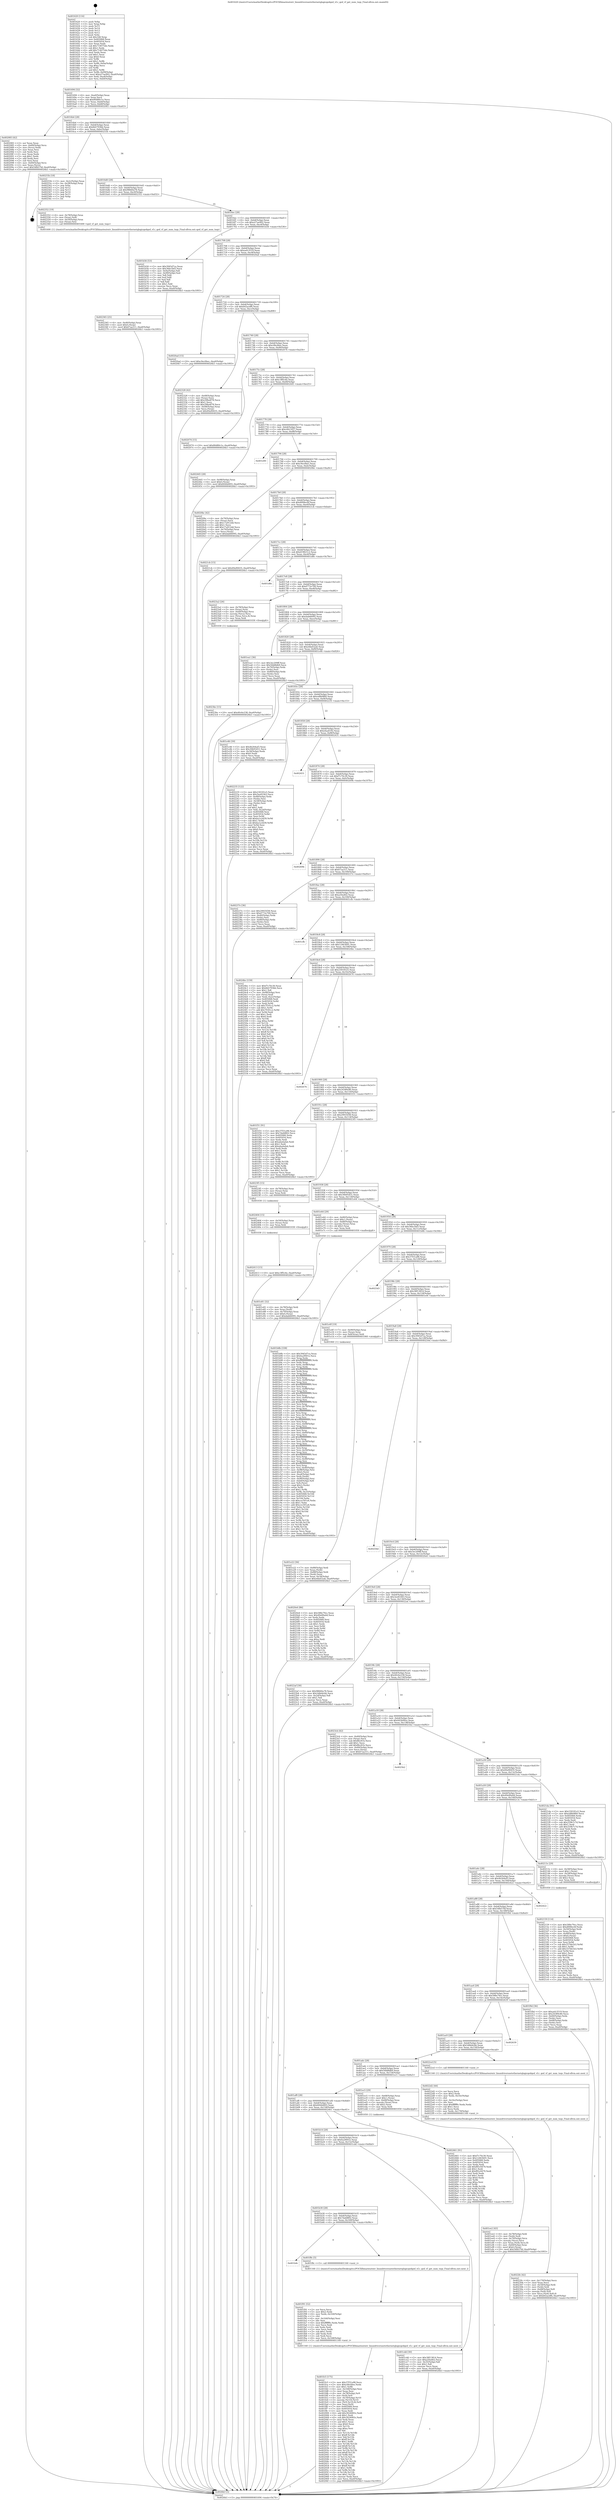 digraph "0x401620" {
  label = "0x401620 (/mnt/c/Users/mathe/Desktop/tcc/POCII/binaries/extr_linuxdriversnetethernetqlogicqedqed_vf.c_qed_vf_get_num_txqs_Final-ollvm.out::main(0))"
  labelloc = "t"
  node[shape=record]

  Entry [label="",width=0.3,height=0.3,shape=circle,fillcolor=black,style=filled]
  "0x401694" [label="{
     0x401694 [32]\l
     | [instrs]\l
     &nbsp;&nbsp;0x401694 \<+6\>: mov -0xa0(%rbp),%eax\l
     &nbsp;&nbsp;0x40169a \<+2\>: mov %eax,%ecx\l
     &nbsp;&nbsp;0x40169c \<+6\>: sub $0x80d80c1e,%ecx\l
     &nbsp;&nbsp;0x4016a2 \<+6\>: mov %eax,-0xb4(%rbp)\l
     &nbsp;&nbsp;0x4016a8 \<+6\>: mov %ecx,-0xb8(%rbp)\l
     &nbsp;&nbsp;0x4016ae \<+6\>: je 0000000000402083 \<main+0xa63\>\l
  }"]
  "0x402083" [label="{
     0x402083 [42]\l
     | [instrs]\l
     &nbsp;&nbsp;0x402083 \<+2\>: xor %eax,%eax\l
     &nbsp;&nbsp;0x402085 \<+4\>: mov -0x60(%rbp),%rcx\l
     &nbsp;&nbsp;0x402089 \<+2\>: mov (%rcx),%edx\l
     &nbsp;&nbsp;0x40208b \<+2\>: mov %eax,%esi\l
     &nbsp;&nbsp;0x40208d \<+2\>: sub %edx,%esi\l
     &nbsp;&nbsp;0x40208f \<+2\>: mov %eax,%edx\l
     &nbsp;&nbsp;0x402091 \<+3\>: sub $0x1,%edx\l
     &nbsp;&nbsp;0x402094 \<+2\>: add %edx,%esi\l
     &nbsp;&nbsp;0x402096 \<+2\>: sub %esi,%eax\l
     &nbsp;&nbsp;0x402098 \<+4\>: mov -0x60(%rbp),%rcx\l
     &nbsp;&nbsp;0x40209c \<+2\>: mov %eax,(%rcx)\l
     &nbsp;&nbsp;0x40209e \<+10\>: movl $0x54fb57bf,-0xa0(%rbp)\l
     &nbsp;&nbsp;0x4020a8 \<+5\>: jmp 00000000004026b3 \<main+0x1093\>\l
  }"]
  "0x4016b4" [label="{
     0x4016b4 [28]\l
     | [instrs]\l
     &nbsp;&nbsp;0x4016b4 \<+5\>: jmp 00000000004016b9 \<main+0x99\>\l
     &nbsp;&nbsp;0x4016b9 \<+6\>: mov -0xb4(%rbp),%eax\l
     &nbsp;&nbsp;0x4016bf \<+5\>: sub $0x8d2793bb,%eax\l
     &nbsp;&nbsp;0x4016c4 \<+6\>: mov %eax,-0xbc(%rbp)\l
     &nbsp;&nbsp;0x4016ca \<+6\>: je 000000000040255b \<main+0xf3b\>\l
  }"]
  Exit [label="",width=0.3,height=0.3,shape=circle,fillcolor=black,style=filled,peripheries=2]
  "0x40255b" [label="{
     0x40255b [18]\l
     | [instrs]\l
     &nbsp;&nbsp;0x40255b \<+3\>: mov -0x2c(%rbp),%eax\l
     &nbsp;&nbsp;0x40255e \<+4\>: lea -0x28(%rbp),%rsp\l
     &nbsp;&nbsp;0x402562 \<+1\>: pop %rbx\l
     &nbsp;&nbsp;0x402563 \<+2\>: pop %r12\l
     &nbsp;&nbsp;0x402565 \<+2\>: pop %r13\l
     &nbsp;&nbsp;0x402567 \<+2\>: pop %r14\l
     &nbsp;&nbsp;0x402569 \<+2\>: pop %r15\l
     &nbsp;&nbsp;0x40256b \<+1\>: pop %rbp\l
     &nbsp;&nbsp;0x40256c \<+1\>: ret\l
  }"]
  "0x4016d0" [label="{
     0x4016d0 [28]\l
     | [instrs]\l
     &nbsp;&nbsp;0x4016d0 \<+5\>: jmp 00000000004016d5 \<main+0xb5\>\l
     &nbsp;&nbsp;0x4016d5 \<+6\>: mov -0xb4(%rbp),%eax\l
     &nbsp;&nbsp;0x4016db \<+5\>: sub $0x98660a78,%eax\l
     &nbsp;&nbsp;0x4016e0 \<+6\>: mov %eax,-0xc0(%rbp)\l
     &nbsp;&nbsp;0x4016e6 \<+6\>: je 0000000000402352 \<main+0xd32\>\l
  }"]
  "0x402413" [label="{
     0x402413 [15]\l
     | [instrs]\l
     &nbsp;&nbsp;0x402413 \<+10\>: movl $0xc3ff5c4e,-0xa0(%rbp)\l
     &nbsp;&nbsp;0x40241d \<+5\>: jmp 00000000004026b3 \<main+0x1093\>\l
  }"]
  "0x402352" [label="{
     0x402352 [19]\l
     | [instrs]\l
     &nbsp;&nbsp;0x402352 \<+4\>: mov -0x78(%rbp),%rax\l
     &nbsp;&nbsp;0x402356 \<+3\>: mov (%rax),%rdi\l
     &nbsp;&nbsp;0x402359 \<+4\>: mov -0x50(%rbp),%rax\l
     &nbsp;&nbsp;0x40235d \<+3\>: mov (%rax),%rsi\l
     &nbsp;&nbsp;0x402360 \<+5\>: call 0000000000401600 \<qed_vf_get_num_txqs\>\l
     | [calls]\l
     &nbsp;&nbsp;0x401600 \{1\} (/mnt/c/Users/mathe/Desktop/tcc/POCII/binaries/extr_linuxdriversnetethernetqlogicqedqed_vf.c_qed_vf_get_num_txqs_Final-ollvm.out::qed_vf_get_num_txqs)\l
  }"]
  "0x4016ec" [label="{
     0x4016ec [28]\l
     | [instrs]\l
     &nbsp;&nbsp;0x4016ec \<+5\>: jmp 00000000004016f1 \<main+0xd1\>\l
     &nbsp;&nbsp;0x4016f1 \<+6\>: mov -0xb4(%rbp),%eax\l
     &nbsp;&nbsp;0x4016f7 \<+5\>: sub $0xa57ae902,%eax\l
     &nbsp;&nbsp;0x4016fc \<+6\>: mov %eax,-0xc4(%rbp)\l
     &nbsp;&nbsp;0x401702 \<+6\>: je 0000000000401b56 \<main+0x536\>\l
  }"]
  "0x402404" [label="{
     0x402404 [15]\l
     | [instrs]\l
     &nbsp;&nbsp;0x402404 \<+4\>: mov -0x50(%rbp),%rax\l
     &nbsp;&nbsp;0x402408 \<+3\>: mov (%rax),%rax\l
     &nbsp;&nbsp;0x40240b \<+3\>: mov %rax,%rdi\l
     &nbsp;&nbsp;0x40240e \<+5\>: call 0000000000401030 \<free@plt\>\l
     | [calls]\l
     &nbsp;&nbsp;0x401030 \{1\} (unknown)\l
  }"]
  "0x401b56" [label="{
     0x401b56 [53]\l
     | [instrs]\l
     &nbsp;&nbsp;0x401b56 \<+5\>: mov $0x3945d7ca,%eax\l
     &nbsp;&nbsp;0x401b5b \<+5\>: mov $0x36bc5bf3,%ecx\l
     &nbsp;&nbsp;0x401b60 \<+6\>: mov -0x9a(%rbp),%dl\l
     &nbsp;&nbsp;0x401b66 \<+7\>: mov -0x99(%rbp),%sil\l
     &nbsp;&nbsp;0x401b6d \<+3\>: mov %dl,%dil\l
     &nbsp;&nbsp;0x401b70 \<+3\>: and %sil,%dil\l
     &nbsp;&nbsp;0x401b73 \<+3\>: xor %sil,%dl\l
     &nbsp;&nbsp;0x401b76 \<+3\>: or %dl,%dil\l
     &nbsp;&nbsp;0x401b79 \<+4\>: test $0x1,%dil\l
     &nbsp;&nbsp;0x401b7d \<+3\>: cmovne %ecx,%eax\l
     &nbsp;&nbsp;0x401b80 \<+6\>: mov %eax,-0xa0(%rbp)\l
     &nbsp;&nbsp;0x401b86 \<+5\>: jmp 00000000004026b3 \<main+0x1093\>\l
  }"]
  "0x401708" [label="{
     0x401708 [28]\l
     | [instrs]\l
     &nbsp;&nbsp;0x401708 \<+5\>: jmp 000000000040170d \<main+0xed\>\l
     &nbsp;&nbsp;0x40170d \<+6\>: mov -0xb4(%rbp),%eax\l
     &nbsp;&nbsp;0x401713 \<+5\>: sub $0xaefc3519,%eax\l
     &nbsp;&nbsp;0x401718 \<+6\>: mov %eax,-0xc8(%rbp)\l
     &nbsp;&nbsp;0x40171e \<+6\>: je 00000000004020ad \<main+0xa8d\>\l
  }"]
  "0x4026b3" [label="{
     0x4026b3 [5]\l
     | [instrs]\l
     &nbsp;&nbsp;0x4026b3 \<+5\>: jmp 0000000000401694 \<main+0x74\>\l
  }"]
  "0x401620" [label="{
     0x401620 [116]\l
     | [instrs]\l
     &nbsp;&nbsp;0x401620 \<+1\>: push %rbp\l
     &nbsp;&nbsp;0x401621 \<+3\>: mov %rsp,%rbp\l
     &nbsp;&nbsp;0x401624 \<+2\>: push %r15\l
     &nbsp;&nbsp;0x401626 \<+2\>: push %r14\l
     &nbsp;&nbsp;0x401628 \<+2\>: push %r13\l
     &nbsp;&nbsp;0x40162a \<+2\>: push %r12\l
     &nbsp;&nbsp;0x40162c \<+1\>: push %rbx\l
     &nbsp;&nbsp;0x40162d \<+7\>: sub $0x168,%rsp\l
     &nbsp;&nbsp;0x401634 \<+7\>: mov 0x405068,%eax\l
     &nbsp;&nbsp;0x40163b \<+7\>: mov 0x405054,%ecx\l
     &nbsp;&nbsp;0x401642 \<+2\>: mov %eax,%edx\l
     &nbsp;&nbsp;0x401644 \<+6\>: sub $0x714075de,%edx\l
     &nbsp;&nbsp;0x40164a \<+3\>: sub $0x1,%edx\l
     &nbsp;&nbsp;0x40164d \<+6\>: add $0x714075de,%edx\l
     &nbsp;&nbsp;0x401653 \<+3\>: imul %edx,%eax\l
     &nbsp;&nbsp;0x401656 \<+3\>: and $0x1,%eax\l
     &nbsp;&nbsp;0x401659 \<+3\>: cmp $0x0,%eax\l
     &nbsp;&nbsp;0x40165c \<+4\>: sete %r8b\l
     &nbsp;&nbsp;0x401660 \<+4\>: and $0x1,%r8b\l
     &nbsp;&nbsp;0x401664 \<+7\>: mov %r8b,-0x9a(%rbp)\l
     &nbsp;&nbsp;0x40166b \<+3\>: cmp $0xa,%ecx\l
     &nbsp;&nbsp;0x40166e \<+4\>: setl %r8b\l
     &nbsp;&nbsp;0x401672 \<+4\>: and $0x1,%r8b\l
     &nbsp;&nbsp;0x401676 \<+7\>: mov %r8b,-0x99(%rbp)\l
     &nbsp;&nbsp;0x40167d \<+10\>: movl $0xa57ae902,-0xa0(%rbp)\l
     &nbsp;&nbsp;0x401687 \<+6\>: mov %edi,-0xa4(%rbp)\l
     &nbsp;&nbsp;0x40168d \<+7\>: mov %rsi,-0xb0(%rbp)\l
  }"]
  "0x4023bc" [label="{
     0x4023bc [15]\l
     | [instrs]\l
     &nbsp;&nbsp;0x4023bc \<+10\>: movl $0x40c6e238,-0xa0(%rbp)\l
     &nbsp;&nbsp;0x4023c6 \<+5\>: jmp 00000000004026b3 \<main+0x1093\>\l
  }"]
  "0x4020ad" [label="{
     0x4020ad [15]\l
     | [instrs]\l
     &nbsp;&nbsp;0x4020ad \<+10\>: movl $0xc9ec0bec,-0xa0(%rbp)\l
     &nbsp;&nbsp;0x4020b7 \<+5\>: jmp 00000000004026b3 \<main+0x1093\>\l
  }"]
  "0x401724" [label="{
     0x401724 [28]\l
     | [instrs]\l
     &nbsp;&nbsp;0x401724 \<+5\>: jmp 0000000000401729 \<main+0x109\>\l
     &nbsp;&nbsp;0x401729 \<+6\>: mov -0xb4(%rbp),%eax\l
     &nbsp;&nbsp;0x40172f \<+5\>: sub $0xb02acdf6,%eax\l
     &nbsp;&nbsp;0x401734 \<+6\>: mov %eax,-0xcc(%rbp)\l
     &nbsp;&nbsp;0x40173a \<+6\>: je 0000000000402328 \<main+0xd08\>\l
  }"]
  "0x402365" [label="{
     0x402365 [25]\l
     | [instrs]\l
     &nbsp;&nbsp;0x402365 \<+4\>: mov -0x40(%rbp),%rax\l
     &nbsp;&nbsp;0x402369 \<+6\>: movl $0x0,(%rax)\l
     &nbsp;&nbsp;0x40236f \<+10\>: movl $0x67aa311,-0xa0(%rbp)\l
     &nbsp;&nbsp;0x402379 \<+5\>: jmp 00000000004026b3 \<main+0x1093\>\l
  }"]
  "0x402328" [label="{
     0x402328 [42]\l
     | [instrs]\l
     &nbsp;&nbsp;0x402328 \<+4\>: mov -0x48(%rbp),%rax\l
     &nbsp;&nbsp;0x40232c \<+2\>: mov (%rax),%ecx\l
     &nbsp;&nbsp;0x40232e \<+6\>: add $0x298a4f78,%ecx\l
     &nbsp;&nbsp;0x402334 \<+3\>: add $0x1,%ecx\l
     &nbsp;&nbsp;0x402337 \<+6\>: sub $0x298a4f78,%ecx\l
     &nbsp;&nbsp;0x40233d \<+4\>: mov -0x48(%rbp),%rax\l
     &nbsp;&nbsp;0x402341 \<+2\>: mov %ecx,(%rax)\l
     &nbsp;&nbsp;0x402343 \<+10\>: movl $0x49a90435,-0xa0(%rbp)\l
     &nbsp;&nbsp;0x40234d \<+5\>: jmp 00000000004026b3 \<main+0x1093\>\l
  }"]
  "0x401740" [label="{
     0x401740 [28]\l
     | [instrs]\l
     &nbsp;&nbsp;0x401740 \<+5\>: jmp 0000000000401745 \<main+0x125\>\l
     &nbsp;&nbsp;0x401745 \<+6\>: mov -0xb4(%rbp),%eax\l
     &nbsp;&nbsp;0x40174b \<+5\>: sub $0xc0bcfdee,%eax\l
     &nbsp;&nbsp;0x401750 \<+6\>: mov %eax,-0xd0(%rbp)\l
     &nbsp;&nbsp;0x401756 \<+6\>: je 0000000000402074 \<main+0xa54\>\l
  }"]
  "0x4022fe" [label="{
     0x4022fe [42]\l
     | [instrs]\l
     &nbsp;&nbsp;0x4022fe \<+6\>: mov -0x170(%rbp),%ecx\l
     &nbsp;&nbsp;0x402304 \<+3\>: imul %eax,%ecx\l
     &nbsp;&nbsp;0x402307 \<+4\>: mov -0x50(%rbp),%rdi\l
     &nbsp;&nbsp;0x40230b \<+3\>: mov (%rdi),%rdi\l
     &nbsp;&nbsp;0x40230e \<+4\>: mov -0x48(%rbp),%r8\l
     &nbsp;&nbsp;0x402312 \<+3\>: movslq (%r8),%r8\l
     &nbsp;&nbsp;0x402315 \<+4\>: mov %ecx,(%rdi,%r8,4)\l
     &nbsp;&nbsp;0x402319 \<+10\>: movl $0xb02acdf6,-0xa0(%rbp)\l
     &nbsp;&nbsp;0x402323 \<+5\>: jmp 00000000004026b3 \<main+0x1093\>\l
  }"]
  "0x402074" [label="{
     0x402074 [15]\l
     | [instrs]\l
     &nbsp;&nbsp;0x402074 \<+10\>: movl $0x80d80c1e,-0xa0(%rbp)\l
     &nbsp;&nbsp;0x40207e \<+5\>: jmp 00000000004026b3 \<main+0x1093\>\l
  }"]
  "0x40175c" [label="{
     0x40175c [28]\l
     | [instrs]\l
     &nbsp;&nbsp;0x40175c \<+5\>: jmp 0000000000401761 \<main+0x141\>\l
     &nbsp;&nbsp;0x401761 \<+6\>: mov -0xb4(%rbp),%eax\l
     &nbsp;&nbsp;0x401767 \<+5\>: sub $0xc3ff5c4e,%eax\l
     &nbsp;&nbsp;0x40176c \<+6\>: mov %eax,-0xd4(%rbp)\l
     &nbsp;&nbsp;0x401772 \<+6\>: je 0000000000402445 \<main+0xe25\>\l
  }"]
  "0x4022d2" [label="{
     0x4022d2 [44]\l
     | [instrs]\l
     &nbsp;&nbsp;0x4022d2 \<+2\>: xor %ecx,%ecx\l
     &nbsp;&nbsp;0x4022d4 \<+5\>: mov $0x2,%edx\l
     &nbsp;&nbsp;0x4022d9 \<+6\>: mov %edx,-0x16c(%rbp)\l
     &nbsp;&nbsp;0x4022df \<+1\>: cltd\l
     &nbsp;&nbsp;0x4022e0 \<+6\>: mov -0x16c(%rbp),%esi\l
     &nbsp;&nbsp;0x4022e6 \<+2\>: idiv %esi\l
     &nbsp;&nbsp;0x4022e8 \<+6\>: imul $0xfffffffe,%edx,%edx\l
     &nbsp;&nbsp;0x4022ee \<+3\>: sub $0x1,%ecx\l
     &nbsp;&nbsp;0x4022f1 \<+2\>: sub %ecx,%edx\l
     &nbsp;&nbsp;0x4022f3 \<+6\>: mov %edx,-0x170(%rbp)\l
     &nbsp;&nbsp;0x4022f9 \<+5\>: call 0000000000401160 \<next_i\>\l
     | [calls]\l
     &nbsp;&nbsp;0x401160 \{1\} (/mnt/c/Users/mathe/Desktop/tcc/POCII/binaries/extr_linuxdriversnetethernetqlogicqedqed_vf.c_qed_vf_get_num_txqs_Final-ollvm.out::next_i)\l
  }"]
  "0x402445" [label="{
     0x402445 [28]\l
     | [instrs]\l
     &nbsp;&nbsp;0x402445 \<+7\>: mov -0x98(%rbp),%rax\l
     &nbsp;&nbsp;0x40244c \<+6\>: movl $0x0,(%rax)\l
     &nbsp;&nbsp;0x402452 \<+10\>: movl $0x6044d493,-0xa0(%rbp)\l
     &nbsp;&nbsp;0x40245c \<+5\>: jmp 00000000004026b3 \<main+0x1093\>\l
  }"]
  "0x401778" [label="{
     0x401778 [28]\l
     | [instrs]\l
     &nbsp;&nbsp;0x401778 \<+5\>: jmp 000000000040177d \<main+0x15d\>\l
     &nbsp;&nbsp;0x40177d \<+6\>: mov -0xb4(%rbp),%eax\l
     &nbsp;&nbsp;0x401783 \<+5\>: sub $0xc6b15f27,%eax\l
     &nbsp;&nbsp;0x401788 \<+6\>: mov %eax,-0xd8(%rbp)\l
     &nbsp;&nbsp;0x40178e \<+6\>: je 0000000000401e00 \<main+0x7e0\>\l
  }"]
  "0x402159" [label="{
     0x402159 [114]\l
     | [instrs]\l
     &nbsp;&nbsp;0x402159 \<+5\>: mov $0x588e79cc,%ecx\l
     &nbsp;&nbsp;0x40215e \<+5\>: mov $0xd008ec6f,%edx\l
     &nbsp;&nbsp;0x402163 \<+4\>: mov -0x50(%rbp),%rdi\l
     &nbsp;&nbsp;0x402167 \<+3\>: mov %rax,(%rdi)\l
     &nbsp;&nbsp;0x40216a \<+4\>: mov -0x48(%rbp),%rax\l
     &nbsp;&nbsp;0x40216e \<+6\>: movl $0x0,(%rax)\l
     &nbsp;&nbsp;0x402174 \<+7\>: mov 0x405068,%esi\l
     &nbsp;&nbsp;0x40217b \<+8\>: mov 0x405054,%r8d\l
     &nbsp;&nbsp;0x402183 \<+3\>: mov %esi,%r9d\l
     &nbsp;&nbsp;0x402186 \<+7\>: sub $0x337bb1b3,%r9d\l
     &nbsp;&nbsp;0x40218d \<+4\>: sub $0x1,%r9d\l
     &nbsp;&nbsp;0x402191 \<+7\>: add $0x337bb1b3,%r9d\l
     &nbsp;&nbsp;0x402198 \<+4\>: imul %r9d,%esi\l
     &nbsp;&nbsp;0x40219c \<+3\>: and $0x1,%esi\l
     &nbsp;&nbsp;0x40219f \<+3\>: cmp $0x0,%esi\l
     &nbsp;&nbsp;0x4021a2 \<+4\>: sete %r10b\l
     &nbsp;&nbsp;0x4021a6 \<+4\>: cmp $0xa,%r8d\l
     &nbsp;&nbsp;0x4021aa \<+4\>: setl %r11b\l
     &nbsp;&nbsp;0x4021ae \<+3\>: mov %r10b,%bl\l
     &nbsp;&nbsp;0x4021b1 \<+3\>: and %r11b,%bl\l
     &nbsp;&nbsp;0x4021b4 \<+3\>: xor %r11b,%r10b\l
     &nbsp;&nbsp;0x4021b7 \<+3\>: or %r10b,%bl\l
     &nbsp;&nbsp;0x4021ba \<+3\>: test $0x1,%bl\l
     &nbsp;&nbsp;0x4021bd \<+3\>: cmovne %edx,%ecx\l
     &nbsp;&nbsp;0x4021c0 \<+6\>: mov %ecx,-0xa0(%rbp)\l
     &nbsp;&nbsp;0x4021c6 \<+5\>: jmp 00000000004026b3 \<main+0x1093\>\l
  }"]
  "0x401e00" [label="{
     0x401e00\l
  }", style=dashed]
  "0x401794" [label="{
     0x401794 [28]\l
     | [instrs]\l
     &nbsp;&nbsp;0x401794 \<+5\>: jmp 0000000000401799 \<main+0x179\>\l
     &nbsp;&nbsp;0x401799 \<+6\>: mov -0xb4(%rbp),%eax\l
     &nbsp;&nbsp;0x40179f \<+5\>: sub $0xc9ec0bec,%eax\l
     &nbsp;&nbsp;0x4017a4 \<+6\>: mov %eax,-0xdc(%rbp)\l
     &nbsp;&nbsp;0x4017aa \<+6\>: je 00000000004020bc \<main+0xa9c\>\l
  }"]
  "0x401fc5" [label="{
     0x401fc5 [175]\l
     | [instrs]\l
     &nbsp;&nbsp;0x401fc5 \<+5\>: mov $0x37f31a98,%ecx\l
     &nbsp;&nbsp;0x401fca \<+5\>: mov $0xc0bcfdee,%edx\l
     &nbsp;&nbsp;0x401fcf \<+3\>: mov $0x1,%r8b\l
     &nbsp;&nbsp;0x401fd2 \<+6\>: mov -0x168(%rbp),%esi\l
     &nbsp;&nbsp;0x401fd8 \<+3\>: imul %eax,%esi\l
     &nbsp;&nbsp;0x401fdb \<+4\>: mov -0x78(%rbp),%r9\l
     &nbsp;&nbsp;0x401fdf \<+3\>: mov (%r9),%r9\l
     &nbsp;&nbsp;0x401fe2 \<+4\>: mov -0x70(%rbp),%r10\l
     &nbsp;&nbsp;0x401fe6 \<+3\>: movslq (%r10),%r10\l
     &nbsp;&nbsp;0x401fe9 \<+4\>: mov (%r9,%r10,8),%r9\l
     &nbsp;&nbsp;0x401fed \<+3\>: mov %esi,(%r9)\l
     &nbsp;&nbsp;0x401ff0 \<+7\>: mov 0x405068,%eax\l
     &nbsp;&nbsp;0x401ff7 \<+7\>: mov 0x405054,%esi\l
     &nbsp;&nbsp;0x401ffe \<+2\>: mov %eax,%edi\l
     &nbsp;&nbsp;0x402000 \<+6\>: add $0x3024083c,%edi\l
     &nbsp;&nbsp;0x402006 \<+3\>: sub $0x1,%edi\l
     &nbsp;&nbsp;0x402009 \<+6\>: sub $0x3024083c,%edi\l
     &nbsp;&nbsp;0x40200f \<+3\>: imul %edi,%eax\l
     &nbsp;&nbsp;0x402012 \<+3\>: and $0x1,%eax\l
     &nbsp;&nbsp;0x402015 \<+3\>: cmp $0x0,%eax\l
     &nbsp;&nbsp;0x402018 \<+4\>: sete %r11b\l
     &nbsp;&nbsp;0x40201c \<+3\>: cmp $0xa,%esi\l
     &nbsp;&nbsp;0x40201f \<+3\>: setl %bl\l
     &nbsp;&nbsp;0x402022 \<+3\>: mov %r11b,%r14b\l
     &nbsp;&nbsp;0x402025 \<+4\>: xor $0xff,%r14b\l
     &nbsp;&nbsp;0x402029 \<+3\>: mov %bl,%r15b\l
     &nbsp;&nbsp;0x40202c \<+4\>: xor $0xff,%r15b\l
     &nbsp;&nbsp;0x402030 \<+4\>: xor $0x1,%r8b\l
     &nbsp;&nbsp;0x402034 \<+3\>: mov %r14b,%r12b\l
     &nbsp;&nbsp;0x402037 \<+4\>: and $0xff,%r12b\l
     &nbsp;&nbsp;0x40203b \<+3\>: and %r8b,%r11b\l
     &nbsp;&nbsp;0x40203e \<+3\>: mov %r15b,%r13b\l
     &nbsp;&nbsp;0x402041 \<+4\>: and $0xff,%r13b\l
     &nbsp;&nbsp;0x402045 \<+3\>: and %r8b,%bl\l
     &nbsp;&nbsp;0x402048 \<+3\>: or %r11b,%r12b\l
     &nbsp;&nbsp;0x40204b \<+3\>: or %bl,%r13b\l
     &nbsp;&nbsp;0x40204e \<+3\>: xor %r13b,%r12b\l
     &nbsp;&nbsp;0x402051 \<+3\>: or %r15b,%r14b\l
     &nbsp;&nbsp;0x402054 \<+4\>: xor $0xff,%r14b\l
     &nbsp;&nbsp;0x402058 \<+4\>: or $0x1,%r8b\l
     &nbsp;&nbsp;0x40205c \<+3\>: and %r8b,%r14b\l
     &nbsp;&nbsp;0x40205f \<+3\>: or %r14b,%r12b\l
     &nbsp;&nbsp;0x402062 \<+4\>: test $0x1,%r12b\l
     &nbsp;&nbsp;0x402066 \<+3\>: cmovne %edx,%ecx\l
     &nbsp;&nbsp;0x402069 \<+6\>: mov %ecx,-0xa0(%rbp)\l
     &nbsp;&nbsp;0x40206f \<+5\>: jmp 00000000004026b3 \<main+0x1093\>\l
  }"]
  "0x4020bc" [label="{
     0x4020bc [42]\l
     | [instrs]\l
     &nbsp;&nbsp;0x4020bc \<+4\>: mov -0x70(%rbp),%rax\l
     &nbsp;&nbsp;0x4020c0 \<+2\>: mov (%rax),%ecx\l
     &nbsp;&nbsp;0x4020c2 \<+6\>: sub $0x17a912dd,%ecx\l
     &nbsp;&nbsp;0x4020c8 \<+3\>: add $0x1,%ecx\l
     &nbsp;&nbsp;0x4020cb \<+6\>: add $0x17a912dd,%ecx\l
     &nbsp;&nbsp;0x4020d1 \<+4\>: mov -0x70(%rbp),%rax\l
     &nbsp;&nbsp;0x4020d5 \<+2\>: mov %ecx,(%rax)\l
     &nbsp;&nbsp;0x4020d7 \<+10\>: movl $0xdab66095,-0xa0(%rbp)\l
     &nbsp;&nbsp;0x4020e1 \<+5\>: jmp 00000000004026b3 \<main+0x1093\>\l
  }"]
  "0x4017b0" [label="{
     0x4017b0 [28]\l
     | [instrs]\l
     &nbsp;&nbsp;0x4017b0 \<+5\>: jmp 00000000004017b5 \<main+0x195\>\l
     &nbsp;&nbsp;0x4017b5 \<+6\>: mov -0xb4(%rbp),%eax\l
     &nbsp;&nbsp;0x4017bb \<+5\>: sub $0xd008ec6f,%eax\l
     &nbsp;&nbsp;0x4017c0 \<+6\>: mov %eax,-0xe0(%rbp)\l
     &nbsp;&nbsp;0x4017c6 \<+6\>: je 00000000004021cb \<main+0xbab\>\l
  }"]
  "0x401f91" [label="{
     0x401f91 [52]\l
     | [instrs]\l
     &nbsp;&nbsp;0x401f91 \<+2\>: xor %ecx,%ecx\l
     &nbsp;&nbsp;0x401f93 \<+5\>: mov $0x2,%edx\l
     &nbsp;&nbsp;0x401f98 \<+6\>: mov %edx,-0x164(%rbp)\l
     &nbsp;&nbsp;0x401f9e \<+1\>: cltd\l
     &nbsp;&nbsp;0x401f9f \<+6\>: mov -0x164(%rbp),%esi\l
     &nbsp;&nbsp;0x401fa5 \<+2\>: idiv %esi\l
     &nbsp;&nbsp;0x401fa7 \<+6\>: imul $0xfffffffe,%edx,%edx\l
     &nbsp;&nbsp;0x401fad \<+2\>: mov %ecx,%edi\l
     &nbsp;&nbsp;0x401faf \<+2\>: sub %edx,%edi\l
     &nbsp;&nbsp;0x401fb1 \<+2\>: mov %ecx,%edx\l
     &nbsp;&nbsp;0x401fb3 \<+3\>: sub $0x1,%edx\l
     &nbsp;&nbsp;0x401fb6 \<+2\>: add %edx,%edi\l
     &nbsp;&nbsp;0x401fb8 \<+2\>: sub %edi,%ecx\l
     &nbsp;&nbsp;0x401fba \<+6\>: mov %ecx,-0x168(%rbp)\l
     &nbsp;&nbsp;0x401fc0 \<+5\>: call 0000000000401160 \<next_i\>\l
     | [calls]\l
     &nbsp;&nbsp;0x401160 \{1\} (/mnt/c/Users/mathe/Desktop/tcc/POCII/binaries/extr_linuxdriversnetethernetqlogicqedqed_vf.c_qed_vf_get_num_txqs_Final-ollvm.out::next_i)\l
  }"]
  "0x4021cb" [label="{
     0x4021cb [15]\l
     | [instrs]\l
     &nbsp;&nbsp;0x4021cb \<+10\>: movl $0x49a90435,-0xa0(%rbp)\l
     &nbsp;&nbsp;0x4021d5 \<+5\>: jmp 00000000004026b3 \<main+0x1093\>\l
  }"]
  "0x4017cc" [label="{
     0x4017cc [28]\l
     | [instrs]\l
     &nbsp;&nbsp;0x4017cc \<+5\>: jmp 00000000004017d1 \<main+0x1b1\>\l
     &nbsp;&nbsp;0x4017d1 \<+6\>: mov -0xb4(%rbp),%eax\l
     &nbsp;&nbsp;0x4017d7 \<+5\>: sub $0xd19821c2,%eax\l
     &nbsp;&nbsp;0x4017dc \<+6\>: mov %eax,-0xe4(%rbp)\l
     &nbsp;&nbsp;0x4017e2 \<+6\>: je 0000000000401d8e \<main+0x76e\>\l
  }"]
  "0x401b4c" [label="{
     0x401b4c\l
  }", style=dashed]
  "0x401d8e" [label="{
     0x401d8e\l
  }", style=dashed]
  "0x4017e8" [label="{
     0x4017e8 [28]\l
     | [instrs]\l
     &nbsp;&nbsp;0x4017e8 \<+5\>: jmp 00000000004017ed \<main+0x1cd\>\l
     &nbsp;&nbsp;0x4017ed \<+6\>: mov -0xb4(%rbp),%eax\l
     &nbsp;&nbsp;0x4017f3 \<+5\>: sub $0xd772e700,%eax\l
     &nbsp;&nbsp;0x4017f8 \<+6\>: mov %eax,-0xe8(%rbp)\l
     &nbsp;&nbsp;0x4017fe \<+6\>: je 00000000004023a2 \<main+0xd82\>\l
  }"]
  "0x401f8c" [label="{
     0x401f8c [5]\l
     | [instrs]\l
     &nbsp;&nbsp;0x401f8c \<+5\>: call 0000000000401160 \<next_i\>\l
     | [calls]\l
     &nbsp;&nbsp;0x401160 \{1\} (/mnt/c/Users/mathe/Desktop/tcc/POCII/binaries/extr_linuxdriversnetethernetqlogicqedqed_vf.c_qed_vf_get_num_txqs_Final-ollvm.out::next_i)\l
  }"]
  "0x4023a2" [label="{
     0x4023a2 [26]\l
     | [instrs]\l
     &nbsp;&nbsp;0x4023a2 \<+4\>: mov -0x78(%rbp),%rax\l
     &nbsp;&nbsp;0x4023a6 \<+3\>: mov (%rax),%rax\l
     &nbsp;&nbsp;0x4023a9 \<+4\>: mov -0x40(%rbp),%rcx\l
     &nbsp;&nbsp;0x4023ad \<+3\>: movslq (%rcx),%rcx\l
     &nbsp;&nbsp;0x4023b0 \<+4\>: mov (%rax,%rcx,8),%rax\l
     &nbsp;&nbsp;0x4023b4 \<+3\>: mov %rax,%rdi\l
     &nbsp;&nbsp;0x4023b7 \<+5\>: call 0000000000401030 \<free@plt\>\l
     | [calls]\l
     &nbsp;&nbsp;0x401030 \{1\} (unknown)\l
  }"]
  "0x401804" [label="{
     0x401804 [28]\l
     | [instrs]\l
     &nbsp;&nbsp;0x401804 \<+5\>: jmp 0000000000401809 \<main+0x1e9\>\l
     &nbsp;&nbsp;0x401809 \<+6\>: mov -0xb4(%rbp),%eax\l
     &nbsp;&nbsp;0x40180f \<+5\>: sub $0xdab66095,%eax\l
     &nbsp;&nbsp;0x401814 \<+6\>: mov %eax,-0xec(%rbp)\l
     &nbsp;&nbsp;0x40181a \<+6\>: je 0000000000401ea1 \<main+0x881\>\l
  }"]
  "0x401ee2" [label="{
     0x401ee2 [43]\l
     | [instrs]\l
     &nbsp;&nbsp;0x401ee2 \<+4\>: mov -0x78(%rbp),%rdi\l
     &nbsp;&nbsp;0x401ee6 \<+3\>: mov (%rdi),%rdi\l
     &nbsp;&nbsp;0x401ee9 \<+4\>: mov -0x70(%rbp),%rcx\l
     &nbsp;&nbsp;0x401eed \<+3\>: movslq (%rcx),%rcx\l
     &nbsp;&nbsp;0x401ef0 \<+4\>: mov %rax,(%rdi,%rcx,8)\l
     &nbsp;&nbsp;0x401ef4 \<+4\>: mov -0x60(%rbp),%rax\l
     &nbsp;&nbsp;0x401ef8 \<+6\>: movl $0x0,(%rax)\l
     &nbsp;&nbsp;0x401efe \<+10\>: movl $0x54fb57bf,-0xa0(%rbp)\l
     &nbsp;&nbsp;0x401f08 \<+5\>: jmp 00000000004026b3 \<main+0x1093\>\l
  }"]
  "0x401ea1" [label="{
     0x401ea1 [36]\l
     | [instrs]\l
     &nbsp;&nbsp;0x401ea1 \<+5\>: mov $0x3ec209ff,%eax\l
     &nbsp;&nbsp;0x401ea6 \<+5\>: mov $0x5fdd8db9,%ecx\l
     &nbsp;&nbsp;0x401eab \<+4\>: mov -0x70(%rbp),%rdx\l
     &nbsp;&nbsp;0x401eaf \<+2\>: mov (%rdx),%esi\l
     &nbsp;&nbsp;0x401eb1 \<+4\>: mov -0x80(%rbp),%rdx\l
     &nbsp;&nbsp;0x401eb5 \<+2\>: cmp (%rdx),%esi\l
     &nbsp;&nbsp;0x401eb7 \<+3\>: cmovl %ecx,%eax\l
     &nbsp;&nbsp;0x401eba \<+6\>: mov %eax,-0xa0(%rbp)\l
     &nbsp;&nbsp;0x401ec0 \<+5\>: jmp 00000000004026b3 \<main+0x1093\>\l
  }"]
  "0x401820" [label="{
     0x401820 [28]\l
     | [instrs]\l
     &nbsp;&nbsp;0x401820 \<+5\>: jmp 0000000000401825 \<main+0x205\>\l
     &nbsp;&nbsp;0x401825 \<+6\>: mov -0xb4(%rbp),%eax\l
     &nbsp;&nbsp;0x40182b \<+5\>: sub $0xe6bd52a6,%eax\l
     &nbsp;&nbsp;0x401830 \<+6\>: mov %eax,-0xf0(%rbp)\l
     &nbsp;&nbsp;0x401836 \<+6\>: je 0000000000401e46 \<main+0x826\>\l
  }"]
  "0x401e81" [label="{
     0x401e81 [32]\l
     | [instrs]\l
     &nbsp;&nbsp;0x401e81 \<+4\>: mov -0x78(%rbp),%rdi\l
     &nbsp;&nbsp;0x401e85 \<+3\>: mov %rax,(%rdi)\l
     &nbsp;&nbsp;0x401e88 \<+4\>: mov -0x70(%rbp),%rax\l
     &nbsp;&nbsp;0x401e8c \<+6\>: movl $0x0,(%rax)\l
     &nbsp;&nbsp;0x401e92 \<+10\>: movl $0xdab66095,-0xa0(%rbp)\l
     &nbsp;&nbsp;0x401e9c \<+5\>: jmp 00000000004026b3 \<main+0x1093\>\l
  }"]
  "0x401e46" [label="{
     0x401e46 [30]\l
     | [instrs]\l
     &nbsp;&nbsp;0x401e46 \<+5\>: mov $0x4b264af3,%eax\l
     &nbsp;&nbsp;0x401e4b \<+5\>: mov $0x30b95451,%ecx\l
     &nbsp;&nbsp;0x401e50 \<+3\>: mov -0x34(%rbp),%edx\l
     &nbsp;&nbsp;0x401e53 \<+3\>: cmp $0x0,%edx\l
     &nbsp;&nbsp;0x401e56 \<+3\>: cmove %ecx,%eax\l
     &nbsp;&nbsp;0x401e59 \<+6\>: mov %eax,-0xa0(%rbp)\l
     &nbsp;&nbsp;0x401e5f \<+5\>: jmp 00000000004026b3 \<main+0x1093\>\l
  }"]
  "0x40183c" [label="{
     0x40183c [28]\l
     | [instrs]\l
     &nbsp;&nbsp;0x40183c \<+5\>: jmp 0000000000401841 \<main+0x221\>\l
     &nbsp;&nbsp;0x401841 \<+6\>: mov -0xb4(%rbp),%eax\l
     &nbsp;&nbsp;0x401847 \<+5\>: sub $0xed8b9f60,%eax\l
     &nbsp;&nbsp;0x40184c \<+6\>: mov %eax,-0xf4(%rbp)\l
     &nbsp;&nbsp;0x401852 \<+6\>: je 0000000000402235 \<main+0xc15\>\l
  }"]
  "0x401e22" [label="{
     0x401e22 [36]\l
     | [instrs]\l
     &nbsp;&nbsp;0x401e22 \<+7\>: mov -0x88(%rbp),%rdi\l
     &nbsp;&nbsp;0x401e29 \<+2\>: mov %eax,(%rdi)\l
     &nbsp;&nbsp;0x401e2b \<+7\>: mov -0x88(%rbp),%rdi\l
     &nbsp;&nbsp;0x401e32 \<+2\>: mov (%rdi),%eax\l
     &nbsp;&nbsp;0x401e34 \<+3\>: mov %eax,-0x34(%rbp)\l
     &nbsp;&nbsp;0x401e37 \<+10\>: movl $0xe6bd52a6,-0xa0(%rbp)\l
     &nbsp;&nbsp;0x401e41 \<+5\>: jmp 00000000004026b3 \<main+0x1093\>\l
  }"]
  "0x402235" [label="{
     0x402235 [122]\l
     | [instrs]\l
     &nbsp;&nbsp;0x402235 \<+5\>: mov $0x230181e5,%eax\l
     &nbsp;&nbsp;0x40223a \<+5\>: mov $0x3ee83363,%ecx\l
     &nbsp;&nbsp;0x40223f \<+4\>: mov -0x48(%rbp),%rdx\l
     &nbsp;&nbsp;0x402243 \<+2\>: mov (%rdx),%esi\l
     &nbsp;&nbsp;0x402245 \<+4\>: mov -0x58(%rbp),%rdx\l
     &nbsp;&nbsp;0x402249 \<+2\>: cmp (%rdx),%esi\l
     &nbsp;&nbsp;0x40224b \<+4\>: setl %dil\l
     &nbsp;&nbsp;0x40224f \<+4\>: and $0x1,%dil\l
     &nbsp;&nbsp;0x402253 \<+4\>: mov %dil,-0x2d(%rbp)\l
     &nbsp;&nbsp;0x402257 \<+7\>: mov 0x405068,%esi\l
     &nbsp;&nbsp;0x40225e \<+8\>: mov 0x405054,%r8d\l
     &nbsp;&nbsp;0x402266 \<+3\>: mov %esi,%r9d\l
     &nbsp;&nbsp;0x402269 \<+7\>: add $0xba1a3d39,%r9d\l
     &nbsp;&nbsp;0x402270 \<+4\>: sub $0x1,%r9d\l
     &nbsp;&nbsp;0x402274 \<+7\>: sub $0xba1a3d39,%r9d\l
     &nbsp;&nbsp;0x40227b \<+4\>: imul %r9d,%esi\l
     &nbsp;&nbsp;0x40227f \<+3\>: and $0x1,%esi\l
     &nbsp;&nbsp;0x402282 \<+3\>: cmp $0x0,%esi\l
     &nbsp;&nbsp;0x402285 \<+4\>: sete %dil\l
     &nbsp;&nbsp;0x402289 \<+4\>: cmp $0xa,%r8d\l
     &nbsp;&nbsp;0x40228d \<+4\>: setl %r10b\l
     &nbsp;&nbsp;0x402291 \<+3\>: mov %dil,%r11b\l
     &nbsp;&nbsp;0x402294 \<+3\>: and %r10b,%r11b\l
     &nbsp;&nbsp;0x402297 \<+3\>: xor %r10b,%dil\l
     &nbsp;&nbsp;0x40229a \<+3\>: or %dil,%r11b\l
     &nbsp;&nbsp;0x40229d \<+4\>: test $0x1,%r11b\l
     &nbsp;&nbsp;0x4022a1 \<+3\>: cmovne %ecx,%eax\l
     &nbsp;&nbsp;0x4022a4 \<+6\>: mov %eax,-0xa0(%rbp)\l
     &nbsp;&nbsp;0x4022aa \<+5\>: jmp 00000000004026b3 \<main+0x1093\>\l
  }"]
  "0x401858" [label="{
     0x401858 [28]\l
     | [instrs]\l
     &nbsp;&nbsp;0x401858 \<+5\>: jmp 000000000040185d \<main+0x23d\>\l
     &nbsp;&nbsp;0x40185d \<+6\>: mov -0xb4(%rbp),%eax\l
     &nbsp;&nbsp;0x401863 \<+5\>: sub $0xefaa4192,%eax\l
     &nbsp;&nbsp;0x401868 \<+6\>: mov %eax,-0xf8(%rbp)\l
     &nbsp;&nbsp;0x40186e \<+6\>: je 0000000000402431 \<main+0xe11\>\l
  }"]
  "0x401b30" [label="{
     0x401b30 [28]\l
     | [instrs]\l
     &nbsp;&nbsp;0x401b30 \<+5\>: jmp 0000000000401b35 \<main+0x515\>\l
     &nbsp;&nbsp;0x401b35 \<+6\>: mov -0xb4(%rbp),%eax\l
     &nbsp;&nbsp;0x401b3b \<+5\>: sub $0x7dafd802,%eax\l
     &nbsp;&nbsp;0x401b40 \<+6\>: mov %eax,-0x160(%rbp)\l
     &nbsp;&nbsp;0x401b46 \<+6\>: je 0000000000401f8c \<main+0x96c\>\l
  }"]
  "0x402431" [label="{
     0x402431\l
  }", style=dashed]
  "0x401874" [label="{
     0x401874 [28]\l
     | [instrs]\l
     &nbsp;&nbsp;0x401874 \<+5\>: jmp 0000000000401879 \<main+0x259\>\l
     &nbsp;&nbsp;0x401879 \<+6\>: mov -0xb4(%rbp),%eax\l
     &nbsp;&nbsp;0x40187f \<+5\>: sub $0xf7c70c30,%eax\l
     &nbsp;&nbsp;0x401884 \<+6\>: mov %eax,-0xfc(%rbp)\l
     &nbsp;&nbsp;0x40188a \<+6\>: je 000000000040269b \<main+0x107b\>\l
  }"]
  "0x401cdd" [label="{
     0x401cdd [30]\l
     | [instrs]\l
     &nbsp;&nbsp;0x401cdd \<+5\>: mov $0x38f13814,%eax\l
     &nbsp;&nbsp;0x401ce2 \<+5\>: mov $0xa50a462,%ecx\l
     &nbsp;&nbsp;0x401ce7 \<+3\>: mov -0x35(%rbp),%dl\l
     &nbsp;&nbsp;0x401cea \<+3\>: test $0x1,%dl\l
     &nbsp;&nbsp;0x401ced \<+3\>: cmovne %ecx,%eax\l
     &nbsp;&nbsp;0x401cf0 \<+6\>: mov %eax,-0xa0(%rbp)\l
     &nbsp;&nbsp;0x401cf6 \<+5\>: jmp 00000000004026b3 \<main+0x1093\>\l
  }"]
  "0x40269b" [label="{
     0x40269b\l
  }", style=dashed]
  "0x401890" [label="{
     0x401890 [28]\l
     | [instrs]\l
     &nbsp;&nbsp;0x401890 \<+5\>: jmp 0000000000401895 \<main+0x275\>\l
     &nbsp;&nbsp;0x401895 \<+6\>: mov -0xb4(%rbp),%eax\l
     &nbsp;&nbsp;0x40189b \<+5\>: sub $0x67aa311,%eax\l
     &nbsp;&nbsp;0x4018a0 \<+6\>: mov %eax,-0x100(%rbp)\l
     &nbsp;&nbsp;0x4018a6 \<+6\>: je 000000000040237e \<main+0xd5e\>\l
  }"]
  "0x401b14" [label="{
     0x401b14 [28]\l
     | [instrs]\l
     &nbsp;&nbsp;0x401b14 \<+5\>: jmp 0000000000401b19 \<main+0x4f9\>\l
     &nbsp;&nbsp;0x401b19 \<+6\>: mov -0xb4(%rbp),%eax\l
     &nbsp;&nbsp;0x401b1f \<+5\>: sub $0x6a2f001e,%eax\l
     &nbsp;&nbsp;0x401b24 \<+6\>: mov %eax,-0x15c(%rbp)\l
     &nbsp;&nbsp;0x401b2a \<+6\>: je 0000000000401cdd \<main+0x6bd\>\l
  }"]
  "0x40237e" [label="{
     0x40237e [36]\l
     | [instrs]\l
     &nbsp;&nbsp;0x40237e \<+5\>: mov $0x29935f38,%eax\l
     &nbsp;&nbsp;0x402383 \<+5\>: mov $0xd772e700,%ecx\l
     &nbsp;&nbsp;0x402388 \<+4\>: mov -0x40(%rbp),%rdx\l
     &nbsp;&nbsp;0x40238c \<+2\>: mov (%rdx),%esi\l
     &nbsp;&nbsp;0x40238e \<+4\>: mov -0x80(%rbp),%rdx\l
     &nbsp;&nbsp;0x402392 \<+2\>: cmp (%rdx),%esi\l
     &nbsp;&nbsp;0x402394 \<+3\>: cmovl %ecx,%eax\l
     &nbsp;&nbsp;0x402397 \<+6\>: mov %eax,-0xa0(%rbp)\l
     &nbsp;&nbsp;0x40239d \<+5\>: jmp 00000000004026b3 \<main+0x1093\>\l
  }"]
  "0x4018ac" [label="{
     0x4018ac [28]\l
     | [instrs]\l
     &nbsp;&nbsp;0x4018ac \<+5\>: jmp 00000000004018b1 \<main+0x291\>\l
     &nbsp;&nbsp;0x4018b1 \<+6\>: mov -0xb4(%rbp),%eax\l
     &nbsp;&nbsp;0x4018b7 \<+5\>: sub $0xa50a462,%eax\l
     &nbsp;&nbsp;0x4018bc \<+6\>: mov %eax,-0x104(%rbp)\l
     &nbsp;&nbsp;0x4018c2 \<+6\>: je 0000000000401cfb \<main+0x6db\>\l
  }"]
  "0x402461" [label="{
     0x402461 [91]\l
     | [instrs]\l
     &nbsp;&nbsp;0x402461 \<+5\>: mov $0xf7c70c30,%eax\l
     &nbsp;&nbsp;0x402466 \<+5\>: mov $0x12463b91,%ecx\l
     &nbsp;&nbsp;0x40246b \<+7\>: mov 0x405068,%edx\l
     &nbsp;&nbsp;0x402472 \<+7\>: mov 0x405054,%esi\l
     &nbsp;&nbsp;0x402479 \<+2\>: mov %edx,%edi\l
     &nbsp;&nbsp;0x40247b \<+6\>: add $0xf85c0479,%edi\l
     &nbsp;&nbsp;0x402481 \<+3\>: sub $0x1,%edi\l
     &nbsp;&nbsp;0x402484 \<+6\>: sub $0xf85c0479,%edi\l
     &nbsp;&nbsp;0x40248a \<+3\>: imul %edi,%edx\l
     &nbsp;&nbsp;0x40248d \<+3\>: and $0x1,%edx\l
     &nbsp;&nbsp;0x402490 \<+3\>: cmp $0x0,%edx\l
     &nbsp;&nbsp;0x402493 \<+4\>: sete %r8b\l
     &nbsp;&nbsp;0x402497 \<+3\>: cmp $0xa,%esi\l
     &nbsp;&nbsp;0x40249a \<+4\>: setl %r9b\l
     &nbsp;&nbsp;0x40249e \<+3\>: mov %r8b,%r10b\l
     &nbsp;&nbsp;0x4024a1 \<+3\>: and %r9b,%r10b\l
     &nbsp;&nbsp;0x4024a4 \<+3\>: xor %r9b,%r8b\l
     &nbsp;&nbsp;0x4024a7 \<+3\>: or %r8b,%r10b\l
     &nbsp;&nbsp;0x4024aa \<+4\>: test $0x1,%r10b\l
     &nbsp;&nbsp;0x4024ae \<+3\>: cmovne %ecx,%eax\l
     &nbsp;&nbsp;0x4024b1 \<+6\>: mov %eax,-0xa0(%rbp)\l
     &nbsp;&nbsp;0x4024b7 \<+5\>: jmp 00000000004026b3 \<main+0x1093\>\l
  }"]
  "0x401cfb" [label="{
     0x401cfb\l
  }", style=dashed]
  "0x4018c8" [label="{
     0x4018c8 [28]\l
     | [instrs]\l
     &nbsp;&nbsp;0x4018c8 \<+5\>: jmp 00000000004018cd \<main+0x2ad\>\l
     &nbsp;&nbsp;0x4018cd \<+6\>: mov -0xb4(%rbp),%eax\l
     &nbsp;&nbsp;0x4018d3 \<+5\>: sub $0x12463b91,%eax\l
     &nbsp;&nbsp;0x4018d8 \<+6\>: mov %eax,-0x108(%rbp)\l
     &nbsp;&nbsp;0x4018de \<+6\>: je 00000000004024bc \<main+0xe9c\>\l
  }"]
  "0x401af8" [label="{
     0x401af8 [28]\l
     | [instrs]\l
     &nbsp;&nbsp;0x401af8 \<+5\>: jmp 0000000000401afd \<main+0x4dd\>\l
     &nbsp;&nbsp;0x401afd \<+6\>: mov -0xb4(%rbp),%eax\l
     &nbsp;&nbsp;0x401b03 \<+5\>: sub $0x6044d493,%eax\l
     &nbsp;&nbsp;0x401b08 \<+6\>: mov %eax,-0x158(%rbp)\l
     &nbsp;&nbsp;0x401b0e \<+6\>: je 0000000000402461 \<main+0xe41\>\l
  }"]
  "0x4024bc" [label="{
     0x4024bc [159]\l
     | [instrs]\l
     &nbsp;&nbsp;0x4024bc \<+5\>: mov $0xf7c70c30,%eax\l
     &nbsp;&nbsp;0x4024c1 \<+5\>: mov $0x8d2793bb,%ecx\l
     &nbsp;&nbsp;0x4024c6 \<+2\>: mov $0x1,%dl\l
     &nbsp;&nbsp;0x4024c8 \<+7\>: mov -0x98(%rbp),%rsi\l
     &nbsp;&nbsp;0x4024cf \<+2\>: mov (%rsi),%edi\l
     &nbsp;&nbsp;0x4024d1 \<+3\>: mov %edi,-0x2c(%rbp)\l
     &nbsp;&nbsp;0x4024d4 \<+7\>: mov 0x405068,%edi\l
     &nbsp;&nbsp;0x4024db \<+8\>: mov 0x405054,%r8d\l
     &nbsp;&nbsp;0x4024e3 \<+3\>: mov %edi,%r9d\l
     &nbsp;&nbsp;0x4024e6 \<+7\>: sub $0x7f181c2,%r9d\l
     &nbsp;&nbsp;0x4024ed \<+4\>: sub $0x1,%r9d\l
     &nbsp;&nbsp;0x4024f1 \<+7\>: add $0x7f181c2,%r9d\l
     &nbsp;&nbsp;0x4024f8 \<+4\>: imul %r9d,%edi\l
     &nbsp;&nbsp;0x4024fc \<+3\>: and $0x1,%edi\l
     &nbsp;&nbsp;0x4024ff \<+3\>: cmp $0x0,%edi\l
     &nbsp;&nbsp;0x402502 \<+4\>: sete %r10b\l
     &nbsp;&nbsp;0x402506 \<+4\>: cmp $0xa,%r8d\l
     &nbsp;&nbsp;0x40250a \<+4\>: setl %r11b\l
     &nbsp;&nbsp;0x40250e \<+3\>: mov %r10b,%bl\l
     &nbsp;&nbsp;0x402511 \<+3\>: xor $0xff,%bl\l
     &nbsp;&nbsp;0x402514 \<+3\>: mov %r11b,%r14b\l
     &nbsp;&nbsp;0x402517 \<+4\>: xor $0xff,%r14b\l
     &nbsp;&nbsp;0x40251b \<+3\>: xor $0x0,%dl\l
     &nbsp;&nbsp;0x40251e \<+3\>: mov %bl,%r15b\l
     &nbsp;&nbsp;0x402521 \<+4\>: and $0x0,%r15b\l
     &nbsp;&nbsp;0x402525 \<+3\>: and %dl,%r10b\l
     &nbsp;&nbsp;0x402528 \<+3\>: mov %r14b,%r12b\l
     &nbsp;&nbsp;0x40252b \<+4\>: and $0x0,%r12b\l
     &nbsp;&nbsp;0x40252f \<+3\>: and %dl,%r11b\l
     &nbsp;&nbsp;0x402532 \<+3\>: or %r10b,%r15b\l
     &nbsp;&nbsp;0x402535 \<+3\>: or %r11b,%r12b\l
     &nbsp;&nbsp;0x402538 \<+3\>: xor %r12b,%r15b\l
     &nbsp;&nbsp;0x40253b \<+3\>: or %r14b,%bl\l
     &nbsp;&nbsp;0x40253e \<+3\>: xor $0xff,%bl\l
     &nbsp;&nbsp;0x402541 \<+3\>: or $0x0,%dl\l
     &nbsp;&nbsp;0x402544 \<+2\>: and %dl,%bl\l
     &nbsp;&nbsp;0x402546 \<+3\>: or %bl,%r15b\l
     &nbsp;&nbsp;0x402549 \<+4\>: test $0x1,%r15b\l
     &nbsp;&nbsp;0x40254d \<+3\>: cmovne %ecx,%eax\l
     &nbsp;&nbsp;0x402550 \<+6\>: mov %eax,-0xa0(%rbp)\l
     &nbsp;&nbsp;0x402556 \<+5\>: jmp 00000000004026b3 \<main+0x1093\>\l
  }"]
  "0x4018e4" [label="{
     0x4018e4 [28]\l
     | [instrs]\l
     &nbsp;&nbsp;0x4018e4 \<+5\>: jmp 00000000004018e9 \<main+0x2c9\>\l
     &nbsp;&nbsp;0x4018e9 \<+6\>: mov -0xb4(%rbp),%eax\l
     &nbsp;&nbsp;0x4018ef \<+5\>: sub $0x230181e5,%eax\l
     &nbsp;&nbsp;0x4018f4 \<+6\>: mov %eax,-0x10c(%rbp)\l
     &nbsp;&nbsp;0x4018fa \<+6\>: je 0000000000402676 \<main+0x1056\>\l
  }"]
  "0x401ec5" [label="{
     0x401ec5 [29]\l
     | [instrs]\l
     &nbsp;&nbsp;0x401ec5 \<+4\>: mov -0x68(%rbp),%rax\l
     &nbsp;&nbsp;0x401ec9 \<+6\>: movl $0x1,(%rax)\l
     &nbsp;&nbsp;0x401ecf \<+4\>: mov -0x68(%rbp),%rax\l
     &nbsp;&nbsp;0x401ed3 \<+3\>: movslq (%rax),%rax\l
     &nbsp;&nbsp;0x401ed6 \<+4\>: shl $0x2,%rax\l
     &nbsp;&nbsp;0x401eda \<+3\>: mov %rax,%rdi\l
     &nbsp;&nbsp;0x401edd \<+5\>: call 0000000000401050 \<malloc@plt\>\l
     | [calls]\l
     &nbsp;&nbsp;0x401050 \{1\} (unknown)\l
  }"]
  "0x402676" [label="{
     0x402676\l
  }", style=dashed]
  "0x401900" [label="{
     0x401900 [28]\l
     | [instrs]\l
     &nbsp;&nbsp;0x401900 \<+5\>: jmp 0000000000401905 \<main+0x2e5\>\l
     &nbsp;&nbsp;0x401905 \<+6\>: mov -0xb4(%rbp),%eax\l
     &nbsp;&nbsp;0x40190b \<+5\>: sub $0x24389c80,%eax\l
     &nbsp;&nbsp;0x401910 \<+6\>: mov %eax,-0x110(%rbp)\l
     &nbsp;&nbsp;0x401916 \<+6\>: je 0000000000401f31 \<main+0x911\>\l
  }"]
  "0x401adc" [label="{
     0x401adc [28]\l
     | [instrs]\l
     &nbsp;&nbsp;0x401adc \<+5\>: jmp 0000000000401ae1 \<main+0x4c1\>\l
     &nbsp;&nbsp;0x401ae1 \<+6\>: mov -0xb4(%rbp),%eax\l
     &nbsp;&nbsp;0x401ae7 \<+5\>: sub $0x5fdd8db9,%eax\l
     &nbsp;&nbsp;0x401aec \<+6\>: mov %eax,-0x154(%rbp)\l
     &nbsp;&nbsp;0x401af2 \<+6\>: je 0000000000401ec5 \<main+0x8a5\>\l
  }"]
  "0x401f31" [label="{
     0x401f31 [91]\l
     | [instrs]\l
     &nbsp;&nbsp;0x401f31 \<+5\>: mov $0x37f31a98,%eax\l
     &nbsp;&nbsp;0x401f36 \<+5\>: mov $0x7dafd802,%ecx\l
     &nbsp;&nbsp;0x401f3b \<+7\>: mov 0x405068,%edx\l
     &nbsp;&nbsp;0x401f42 \<+7\>: mov 0x405054,%esi\l
     &nbsp;&nbsp;0x401f49 \<+2\>: mov %edx,%edi\l
     &nbsp;&nbsp;0x401f4b \<+6\>: sub $0xaba4afab,%edi\l
     &nbsp;&nbsp;0x401f51 \<+3\>: sub $0x1,%edi\l
     &nbsp;&nbsp;0x401f54 \<+6\>: add $0xaba4afab,%edi\l
     &nbsp;&nbsp;0x401f5a \<+3\>: imul %edi,%edx\l
     &nbsp;&nbsp;0x401f5d \<+3\>: and $0x1,%edx\l
     &nbsp;&nbsp;0x401f60 \<+3\>: cmp $0x0,%edx\l
     &nbsp;&nbsp;0x401f63 \<+4\>: sete %r8b\l
     &nbsp;&nbsp;0x401f67 \<+3\>: cmp $0xa,%esi\l
     &nbsp;&nbsp;0x401f6a \<+4\>: setl %r9b\l
     &nbsp;&nbsp;0x401f6e \<+3\>: mov %r8b,%r10b\l
     &nbsp;&nbsp;0x401f71 \<+3\>: and %r9b,%r10b\l
     &nbsp;&nbsp;0x401f74 \<+3\>: xor %r9b,%r8b\l
     &nbsp;&nbsp;0x401f77 \<+3\>: or %r8b,%r10b\l
     &nbsp;&nbsp;0x401f7a \<+4\>: test $0x1,%r10b\l
     &nbsp;&nbsp;0x401f7e \<+3\>: cmovne %ecx,%eax\l
     &nbsp;&nbsp;0x401f81 \<+6\>: mov %eax,-0xa0(%rbp)\l
     &nbsp;&nbsp;0x401f87 \<+5\>: jmp 00000000004026b3 \<main+0x1093\>\l
  }"]
  "0x40191c" [label="{
     0x40191c [28]\l
     | [instrs]\l
     &nbsp;&nbsp;0x40191c \<+5\>: jmp 0000000000401921 \<main+0x301\>\l
     &nbsp;&nbsp;0x401921 \<+6\>: mov -0xb4(%rbp),%eax\l
     &nbsp;&nbsp;0x401927 \<+5\>: sub $0x29935f38,%eax\l
     &nbsp;&nbsp;0x40192c \<+6\>: mov %eax,-0x114(%rbp)\l
     &nbsp;&nbsp;0x401932 \<+6\>: je 00000000004023f5 \<main+0xdd5\>\l
  }"]
  "0x4022cd" [label="{
     0x4022cd [5]\l
     | [instrs]\l
     &nbsp;&nbsp;0x4022cd \<+5\>: call 0000000000401160 \<next_i\>\l
     | [calls]\l
     &nbsp;&nbsp;0x401160 \{1\} (/mnt/c/Users/mathe/Desktop/tcc/POCII/binaries/extr_linuxdriversnetethernetqlogicqedqed_vf.c_qed_vf_get_num_txqs_Final-ollvm.out::next_i)\l
  }"]
  "0x4023f5" [label="{
     0x4023f5 [15]\l
     | [instrs]\l
     &nbsp;&nbsp;0x4023f5 \<+4\>: mov -0x78(%rbp),%rax\l
     &nbsp;&nbsp;0x4023f9 \<+3\>: mov (%rax),%rax\l
     &nbsp;&nbsp;0x4023fc \<+3\>: mov %rax,%rdi\l
     &nbsp;&nbsp;0x4023ff \<+5\>: call 0000000000401030 \<free@plt\>\l
     | [calls]\l
     &nbsp;&nbsp;0x401030 \{1\} (unknown)\l
  }"]
  "0x401938" [label="{
     0x401938 [28]\l
     | [instrs]\l
     &nbsp;&nbsp;0x401938 \<+5\>: jmp 000000000040193d \<main+0x31d\>\l
     &nbsp;&nbsp;0x40193d \<+6\>: mov -0xb4(%rbp),%eax\l
     &nbsp;&nbsp;0x401943 \<+5\>: sub $0x30b95451,%eax\l
     &nbsp;&nbsp;0x401948 \<+6\>: mov %eax,-0x118(%rbp)\l
     &nbsp;&nbsp;0x40194e \<+6\>: je 0000000000401e64 \<main+0x844\>\l
  }"]
  "0x401ac0" [label="{
     0x401ac0 [28]\l
     | [instrs]\l
     &nbsp;&nbsp;0x401ac0 \<+5\>: jmp 0000000000401ac5 \<main+0x4a5\>\l
     &nbsp;&nbsp;0x401ac5 \<+6\>: mov -0xb4(%rbp),%eax\l
     &nbsp;&nbsp;0x401acb \<+5\>: sub $0x5db6dcbb,%eax\l
     &nbsp;&nbsp;0x401ad0 \<+6\>: mov %eax,-0x150(%rbp)\l
     &nbsp;&nbsp;0x401ad6 \<+6\>: je 00000000004022cd \<main+0xcad\>\l
  }"]
  "0x401e64" [label="{
     0x401e64 [29]\l
     | [instrs]\l
     &nbsp;&nbsp;0x401e64 \<+4\>: mov -0x80(%rbp),%rax\l
     &nbsp;&nbsp;0x401e68 \<+6\>: movl $0x1,(%rax)\l
     &nbsp;&nbsp;0x401e6e \<+4\>: mov -0x80(%rbp),%rax\l
     &nbsp;&nbsp;0x401e72 \<+3\>: movslq (%rax),%rax\l
     &nbsp;&nbsp;0x401e75 \<+4\>: shl $0x3,%rax\l
     &nbsp;&nbsp;0x401e79 \<+3\>: mov %rax,%rdi\l
     &nbsp;&nbsp;0x401e7c \<+5\>: call 0000000000401050 \<malloc@plt\>\l
     | [calls]\l
     &nbsp;&nbsp;0x401050 \{1\} (unknown)\l
  }"]
  "0x401954" [label="{
     0x401954 [28]\l
     | [instrs]\l
     &nbsp;&nbsp;0x401954 \<+5\>: jmp 0000000000401959 \<main+0x339\>\l
     &nbsp;&nbsp;0x401959 \<+6\>: mov -0xb4(%rbp),%eax\l
     &nbsp;&nbsp;0x40195f \<+5\>: sub $0x36bc5bf3,%eax\l
     &nbsp;&nbsp;0x401964 \<+6\>: mov %eax,-0x11c(%rbp)\l
     &nbsp;&nbsp;0x40196a \<+6\>: je 0000000000401b8b \<main+0x56b\>\l
  }"]
  "0x402639" [label="{
     0x402639\l
  }", style=dashed]
  "0x401b8b" [label="{
     0x401b8b [338]\l
     | [instrs]\l
     &nbsp;&nbsp;0x401b8b \<+5\>: mov $0x3945d7ca,%eax\l
     &nbsp;&nbsp;0x401b90 \<+5\>: mov $0x6a2f001e,%ecx\l
     &nbsp;&nbsp;0x401b95 \<+3\>: mov %rsp,%rdx\l
     &nbsp;&nbsp;0x401b98 \<+4\>: add $0xfffffffffffffff0,%rdx\l
     &nbsp;&nbsp;0x401b9c \<+3\>: mov %rdx,%rsp\l
     &nbsp;&nbsp;0x401b9f \<+7\>: mov %rdx,-0x98(%rbp)\l
     &nbsp;&nbsp;0x401ba6 \<+3\>: mov %rsp,%rdx\l
     &nbsp;&nbsp;0x401ba9 \<+4\>: add $0xfffffffffffffff0,%rdx\l
     &nbsp;&nbsp;0x401bad \<+3\>: mov %rdx,%rsp\l
     &nbsp;&nbsp;0x401bb0 \<+3\>: mov %rsp,%rsi\l
     &nbsp;&nbsp;0x401bb3 \<+4\>: add $0xfffffffffffffff0,%rsi\l
     &nbsp;&nbsp;0x401bb7 \<+3\>: mov %rsi,%rsp\l
     &nbsp;&nbsp;0x401bba \<+7\>: mov %rsi,-0x90(%rbp)\l
     &nbsp;&nbsp;0x401bc1 \<+3\>: mov %rsp,%rsi\l
     &nbsp;&nbsp;0x401bc4 \<+4\>: add $0xfffffffffffffff0,%rsi\l
     &nbsp;&nbsp;0x401bc8 \<+3\>: mov %rsi,%rsp\l
     &nbsp;&nbsp;0x401bcb \<+7\>: mov %rsi,-0x88(%rbp)\l
     &nbsp;&nbsp;0x401bd2 \<+3\>: mov %rsp,%rsi\l
     &nbsp;&nbsp;0x401bd5 \<+4\>: add $0xfffffffffffffff0,%rsi\l
     &nbsp;&nbsp;0x401bd9 \<+3\>: mov %rsi,%rsp\l
     &nbsp;&nbsp;0x401bdc \<+4\>: mov %rsi,-0x80(%rbp)\l
     &nbsp;&nbsp;0x401be0 \<+3\>: mov %rsp,%rsi\l
     &nbsp;&nbsp;0x401be3 \<+4\>: add $0xfffffffffffffff0,%rsi\l
     &nbsp;&nbsp;0x401be7 \<+3\>: mov %rsi,%rsp\l
     &nbsp;&nbsp;0x401bea \<+4\>: mov %rsi,-0x78(%rbp)\l
     &nbsp;&nbsp;0x401bee \<+3\>: mov %rsp,%rsi\l
     &nbsp;&nbsp;0x401bf1 \<+4\>: add $0xfffffffffffffff0,%rsi\l
     &nbsp;&nbsp;0x401bf5 \<+3\>: mov %rsi,%rsp\l
     &nbsp;&nbsp;0x401bf8 \<+4\>: mov %rsi,-0x70(%rbp)\l
     &nbsp;&nbsp;0x401bfc \<+3\>: mov %rsp,%rsi\l
     &nbsp;&nbsp;0x401bff \<+4\>: add $0xfffffffffffffff0,%rsi\l
     &nbsp;&nbsp;0x401c03 \<+3\>: mov %rsi,%rsp\l
     &nbsp;&nbsp;0x401c06 \<+4\>: mov %rsi,-0x68(%rbp)\l
     &nbsp;&nbsp;0x401c0a \<+3\>: mov %rsp,%rsi\l
     &nbsp;&nbsp;0x401c0d \<+4\>: add $0xfffffffffffffff0,%rsi\l
     &nbsp;&nbsp;0x401c11 \<+3\>: mov %rsi,%rsp\l
     &nbsp;&nbsp;0x401c14 \<+4\>: mov %rsi,-0x60(%rbp)\l
     &nbsp;&nbsp;0x401c18 \<+3\>: mov %rsp,%rsi\l
     &nbsp;&nbsp;0x401c1b \<+4\>: add $0xfffffffffffffff0,%rsi\l
     &nbsp;&nbsp;0x401c1f \<+3\>: mov %rsi,%rsp\l
     &nbsp;&nbsp;0x401c22 \<+4\>: mov %rsi,-0x58(%rbp)\l
     &nbsp;&nbsp;0x401c26 \<+3\>: mov %rsp,%rsi\l
     &nbsp;&nbsp;0x401c29 \<+4\>: add $0xfffffffffffffff0,%rsi\l
     &nbsp;&nbsp;0x401c2d \<+3\>: mov %rsi,%rsp\l
     &nbsp;&nbsp;0x401c30 \<+4\>: mov %rsi,-0x50(%rbp)\l
     &nbsp;&nbsp;0x401c34 \<+3\>: mov %rsp,%rsi\l
     &nbsp;&nbsp;0x401c37 \<+4\>: add $0xfffffffffffffff0,%rsi\l
     &nbsp;&nbsp;0x401c3b \<+3\>: mov %rsi,%rsp\l
     &nbsp;&nbsp;0x401c3e \<+4\>: mov %rsi,-0x48(%rbp)\l
     &nbsp;&nbsp;0x401c42 \<+3\>: mov %rsp,%rsi\l
     &nbsp;&nbsp;0x401c45 \<+4\>: add $0xfffffffffffffff0,%rsi\l
     &nbsp;&nbsp;0x401c49 \<+3\>: mov %rsi,%rsp\l
     &nbsp;&nbsp;0x401c4c \<+4\>: mov %rsi,-0x40(%rbp)\l
     &nbsp;&nbsp;0x401c50 \<+7\>: mov -0x98(%rbp),%rsi\l
     &nbsp;&nbsp;0x401c57 \<+6\>: movl $0x0,(%rsi)\l
     &nbsp;&nbsp;0x401c5d \<+6\>: mov -0xa4(%rbp),%edi\l
     &nbsp;&nbsp;0x401c63 \<+2\>: mov %edi,(%rdx)\l
     &nbsp;&nbsp;0x401c65 \<+7\>: mov -0x90(%rbp),%rsi\l
     &nbsp;&nbsp;0x401c6c \<+7\>: mov -0xb0(%rbp),%r8\l
     &nbsp;&nbsp;0x401c73 \<+3\>: mov %r8,(%rsi)\l
     &nbsp;&nbsp;0x401c76 \<+3\>: cmpl $0x2,(%rdx)\l
     &nbsp;&nbsp;0x401c79 \<+4\>: setne %r9b\l
     &nbsp;&nbsp;0x401c7d \<+4\>: and $0x1,%r9b\l
     &nbsp;&nbsp;0x401c81 \<+4\>: mov %r9b,-0x35(%rbp)\l
     &nbsp;&nbsp;0x401c85 \<+8\>: mov 0x405068,%r10d\l
     &nbsp;&nbsp;0x401c8d \<+8\>: mov 0x405054,%r11d\l
     &nbsp;&nbsp;0x401c95 \<+3\>: mov %r10d,%ebx\l
     &nbsp;&nbsp;0x401c98 \<+6\>: sub $0xcce301a4,%ebx\l
     &nbsp;&nbsp;0x401c9e \<+3\>: sub $0x1,%ebx\l
     &nbsp;&nbsp;0x401ca1 \<+6\>: add $0xcce301a4,%ebx\l
     &nbsp;&nbsp;0x401ca7 \<+4\>: imul %ebx,%r10d\l
     &nbsp;&nbsp;0x401cab \<+4\>: and $0x1,%r10d\l
     &nbsp;&nbsp;0x401caf \<+4\>: cmp $0x0,%r10d\l
     &nbsp;&nbsp;0x401cb3 \<+4\>: sete %r9b\l
     &nbsp;&nbsp;0x401cb7 \<+4\>: cmp $0xa,%r11d\l
     &nbsp;&nbsp;0x401cbb \<+4\>: setl %r14b\l
     &nbsp;&nbsp;0x401cbf \<+3\>: mov %r9b,%r15b\l
     &nbsp;&nbsp;0x401cc2 \<+3\>: and %r14b,%r15b\l
     &nbsp;&nbsp;0x401cc5 \<+3\>: xor %r14b,%r9b\l
     &nbsp;&nbsp;0x401cc8 \<+3\>: or %r9b,%r15b\l
     &nbsp;&nbsp;0x401ccb \<+4\>: test $0x1,%r15b\l
     &nbsp;&nbsp;0x401ccf \<+3\>: cmovne %ecx,%eax\l
     &nbsp;&nbsp;0x401cd2 \<+6\>: mov %eax,-0xa0(%rbp)\l
     &nbsp;&nbsp;0x401cd8 \<+5\>: jmp 00000000004026b3 \<main+0x1093\>\l
  }"]
  "0x401970" [label="{
     0x401970 [28]\l
     | [instrs]\l
     &nbsp;&nbsp;0x401970 \<+5\>: jmp 0000000000401975 \<main+0x355\>\l
     &nbsp;&nbsp;0x401975 \<+6\>: mov -0xb4(%rbp),%eax\l
     &nbsp;&nbsp;0x40197b \<+5\>: sub $0x37f31a98,%eax\l
     &nbsp;&nbsp;0x401980 \<+6\>: mov %eax,-0x120(%rbp)\l
     &nbsp;&nbsp;0x401986 \<+6\>: je 00000000004025d3 \<main+0xfb3\>\l
  }"]
  "0x401aa4" [label="{
     0x401aa4 [28]\l
     | [instrs]\l
     &nbsp;&nbsp;0x401aa4 \<+5\>: jmp 0000000000401aa9 \<main+0x489\>\l
     &nbsp;&nbsp;0x401aa9 \<+6\>: mov -0xb4(%rbp),%eax\l
     &nbsp;&nbsp;0x401aaf \<+5\>: sub $0x588e79cc,%eax\l
     &nbsp;&nbsp;0x401ab4 \<+6\>: mov %eax,-0x14c(%rbp)\l
     &nbsp;&nbsp;0x401aba \<+6\>: je 0000000000402639 \<main+0x1019\>\l
  }"]
  "0x401f0d" [label="{
     0x401f0d [36]\l
     | [instrs]\l
     &nbsp;&nbsp;0x401f0d \<+5\>: mov $0xaefc3519,%eax\l
     &nbsp;&nbsp;0x401f12 \<+5\>: mov $0x24389c80,%ecx\l
     &nbsp;&nbsp;0x401f17 \<+4\>: mov -0x60(%rbp),%rdx\l
     &nbsp;&nbsp;0x401f1b \<+2\>: mov (%rdx),%esi\l
     &nbsp;&nbsp;0x401f1d \<+4\>: mov -0x68(%rbp),%rdx\l
     &nbsp;&nbsp;0x401f21 \<+2\>: cmp (%rdx),%esi\l
     &nbsp;&nbsp;0x401f23 \<+3\>: cmovl %ecx,%eax\l
     &nbsp;&nbsp;0x401f26 \<+6\>: mov %eax,-0xa0(%rbp)\l
     &nbsp;&nbsp;0x401f2c \<+5\>: jmp 00000000004026b3 \<main+0x1093\>\l
  }"]
  "0x4025d3" [label="{
     0x4025d3\l
  }", style=dashed]
  "0x40198c" [label="{
     0x40198c [28]\l
     | [instrs]\l
     &nbsp;&nbsp;0x40198c \<+5\>: jmp 0000000000401991 \<main+0x371\>\l
     &nbsp;&nbsp;0x401991 \<+6\>: mov -0xb4(%rbp),%eax\l
     &nbsp;&nbsp;0x401997 \<+5\>: sub $0x38f13814,%eax\l
     &nbsp;&nbsp;0x40199c \<+6\>: mov %eax,-0x124(%rbp)\l
     &nbsp;&nbsp;0x4019a2 \<+6\>: je 0000000000401e0f \<main+0x7ef\>\l
  }"]
  "0x401a88" [label="{
     0x401a88 [28]\l
     | [instrs]\l
     &nbsp;&nbsp;0x401a88 \<+5\>: jmp 0000000000401a8d \<main+0x46d\>\l
     &nbsp;&nbsp;0x401a8d \<+6\>: mov -0xb4(%rbp),%eax\l
     &nbsp;&nbsp;0x401a93 \<+5\>: sub $0x54fb57bf,%eax\l
     &nbsp;&nbsp;0x401a98 \<+6\>: mov %eax,-0x148(%rbp)\l
     &nbsp;&nbsp;0x401a9e \<+6\>: je 0000000000401f0d \<main+0x8ed\>\l
  }"]
  "0x401e0f" [label="{
     0x401e0f [19]\l
     | [instrs]\l
     &nbsp;&nbsp;0x401e0f \<+7\>: mov -0x90(%rbp),%rax\l
     &nbsp;&nbsp;0x401e16 \<+3\>: mov (%rax),%rax\l
     &nbsp;&nbsp;0x401e19 \<+4\>: mov 0x8(%rax),%rdi\l
     &nbsp;&nbsp;0x401e1d \<+5\>: call 0000000000401060 \<atoi@plt\>\l
     | [calls]\l
     &nbsp;&nbsp;0x401060 \{1\} (unknown)\l
  }"]
  "0x4019a8" [label="{
     0x4019a8 [28]\l
     | [instrs]\l
     &nbsp;&nbsp;0x4019a8 \<+5\>: jmp 00000000004019ad \<main+0x38d\>\l
     &nbsp;&nbsp;0x4019ad \<+6\>: mov -0xb4(%rbp),%eax\l
     &nbsp;&nbsp;0x4019b3 \<+5\>: sub $0x3945d7ca,%eax\l
     &nbsp;&nbsp;0x4019b8 \<+6\>: mov %eax,-0x128(%rbp)\l
     &nbsp;&nbsp;0x4019be \<+6\>: je 000000000040256d \<main+0xf4d\>\l
  }"]
  "0x402422" [label="{
     0x402422\l
  }", style=dashed]
  "0x40256d" [label="{
     0x40256d\l
  }", style=dashed]
  "0x4019c4" [label="{
     0x4019c4 [28]\l
     | [instrs]\l
     &nbsp;&nbsp;0x4019c4 \<+5\>: jmp 00000000004019c9 \<main+0x3a9\>\l
     &nbsp;&nbsp;0x4019c9 \<+6\>: mov -0xb4(%rbp),%eax\l
     &nbsp;&nbsp;0x4019cf \<+5\>: sub $0x3ec209ff,%eax\l
     &nbsp;&nbsp;0x4019d4 \<+6\>: mov %eax,-0x12c(%rbp)\l
     &nbsp;&nbsp;0x4019da \<+6\>: je 00000000004020e6 \<main+0xac6\>\l
  }"]
  "0x401a6c" [label="{
     0x401a6c [28]\l
     | [instrs]\l
     &nbsp;&nbsp;0x401a6c \<+5\>: jmp 0000000000401a71 \<main+0x451\>\l
     &nbsp;&nbsp;0x401a71 \<+6\>: mov -0xb4(%rbp),%eax\l
     &nbsp;&nbsp;0x401a77 \<+5\>: sub $0x4b264af3,%eax\l
     &nbsp;&nbsp;0x401a7c \<+6\>: mov %eax,-0x144(%rbp)\l
     &nbsp;&nbsp;0x401a82 \<+6\>: je 0000000000402422 \<main+0xe02\>\l
  }"]
  "0x4020e6" [label="{
     0x4020e6 [86]\l
     | [instrs]\l
     &nbsp;&nbsp;0x4020e6 \<+5\>: mov $0x588e79cc,%eax\l
     &nbsp;&nbsp;0x4020eb \<+5\>: mov $0x49e89a0d,%ecx\l
     &nbsp;&nbsp;0x4020f0 \<+2\>: xor %edx,%edx\l
     &nbsp;&nbsp;0x4020f2 \<+7\>: mov 0x405068,%esi\l
     &nbsp;&nbsp;0x4020f9 \<+7\>: mov 0x405054,%edi\l
     &nbsp;&nbsp;0x402100 \<+3\>: sub $0x1,%edx\l
     &nbsp;&nbsp;0x402103 \<+3\>: mov %esi,%r8d\l
     &nbsp;&nbsp;0x402106 \<+3\>: add %edx,%r8d\l
     &nbsp;&nbsp;0x402109 \<+4\>: imul %r8d,%esi\l
     &nbsp;&nbsp;0x40210d \<+3\>: and $0x1,%esi\l
     &nbsp;&nbsp;0x402110 \<+3\>: cmp $0x0,%esi\l
     &nbsp;&nbsp;0x402113 \<+4\>: sete %r9b\l
     &nbsp;&nbsp;0x402117 \<+3\>: cmp $0xa,%edi\l
     &nbsp;&nbsp;0x40211a \<+4\>: setl %r10b\l
     &nbsp;&nbsp;0x40211e \<+3\>: mov %r9b,%r11b\l
     &nbsp;&nbsp;0x402121 \<+3\>: and %r10b,%r11b\l
     &nbsp;&nbsp;0x402124 \<+3\>: xor %r10b,%r9b\l
     &nbsp;&nbsp;0x402127 \<+3\>: or %r9b,%r11b\l
     &nbsp;&nbsp;0x40212a \<+4\>: test $0x1,%r11b\l
     &nbsp;&nbsp;0x40212e \<+3\>: cmovne %ecx,%eax\l
     &nbsp;&nbsp;0x402131 \<+6\>: mov %eax,-0xa0(%rbp)\l
     &nbsp;&nbsp;0x402137 \<+5\>: jmp 00000000004026b3 \<main+0x1093\>\l
  }"]
  "0x4019e0" [label="{
     0x4019e0 [28]\l
     | [instrs]\l
     &nbsp;&nbsp;0x4019e0 \<+5\>: jmp 00000000004019e5 \<main+0x3c5\>\l
     &nbsp;&nbsp;0x4019e5 \<+6\>: mov -0xb4(%rbp),%eax\l
     &nbsp;&nbsp;0x4019eb \<+5\>: sub $0x3ee83363,%eax\l
     &nbsp;&nbsp;0x4019f0 \<+6\>: mov %eax,-0x130(%rbp)\l
     &nbsp;&nbsp;0x4019f6 \<+6\>: je 00000000004022af \<main+0xc8f\>\l
  }"]
  "0x40213c" [label="{
     0x40213c [29]\l
     | [instrs]\l
     &nbsp;&nbsp;0x40213c \<+4\>: mov -0x58(%rbp),%rax\l
     &nbsp;&nbsp;0x402140 \<+6\>: movl $0x1,(%rax)\l
     &nbsp;&nbsp;0x402146 \<+4\>: mov -0x58(%rbp),%rax\l
     &nbsp;&nbsp;0x40214a \<+3\>: movslq (%rax),%rax\l
     &nbsp;&nbsp;0x40214d \<+4\>: shl $0x2,%rax\l
     &nbsp;&nbsp;0x402151 \<+3\>: mov %rax,%rdi\l
     &nbsp;&nbsp;0x402154 \<+5\>: call 0000000000401050 \<malloc@plt\>\l
     | [calls]\l
     &nbsp;&nbsp;0x401050 \{1\} (unknown)\l
  }"]
  "0x4022af" [label="{
     0x4022af [30]\l
     | [instrs]\l
     &nbsp;&nbsp;0x4022af \<+5\>: mov $0x98660a78,%eax\l
     &nbsp;&nbsp;0x4022b4 \<+5\>: mov $0x5db6dcbb,%ecx\l
     &nbsp;&nbsp;0x4022b9 \<+3\>: mov -0x2d(%rbp),%dl\l
     &nbsp;&nbsp;0x4022bc \<+3\>: test $0x1,%dl\l
     &nbsp;&nbsp;0x4022bf \<+3\>: cmovne %ecx,%eax\l
     &nbsp;&nbsp;0x4022c2 \<+6\>: mov %eax,-0xa0(%rbp)\l
     &nbsp;&nbsp;0x4022c8 \<+5\>: jmp 00000000004026b3 \<main+0x1093\>\l
  }"]
  "0x4019fc" [label="{
     0x4019fc [28]\l
     | [instrs]\l
     &nbsp;&nbsp;0x4019fc \<+5\>: jmp 0000000000401a01 \<main+0x3e1\>\l
     &nbsp;&nbsp;0x401a01 \<+6\>: mov -0xb4(%rbp),%eax\l
     &nbsp;&nbsp;0x401a07 \<+5\>: sub $0x40c6e238,%eax\l
     &nbsp;&nbsp;0x401a0c \<+6\>: mov %eax,-0x134(%rbp)\l
     &nbsp;&nbsp;0x401a12 \<+6\>: je 00000000004023cb \<main+0xdab\>\l
  }"]
  "0x401a50" [label="{
     0x401a50 [28]\l
     | [instrs]\l
     &nbsp;&nbsp;0x401a50 \<+5\>: jmp 0000000000401a55 \<main+0x435\>\l
     &nbsp;&nbsp;0x401a55 \<+6\>: mov -0xb4(%rbp),%eax\l
     &nbsp;&nbsp;0x401a5b \<+5\>: sub $0x49e89a0d,%eax\l
     &nbsp;&nbsp;0x401a60 \<+6\>: mov %eax,-0x140(%rbp)\l
     &nbsp;&nbsp;0x401a66 \<+6\>: je 000000000040213c \<main+0xb1c\>\l
  }"]
  "0x4023cb" [label="{
     0x4023cb [42]\l
     | [instrs]\l
     &nbsp;&nbsp;0x4023cb \<+4\>: mov -0x40(%rbp),%rax\l
     &nbsp;&nbsp;0x4023cf \<+2\>: mov (%rax),%ecx\l
     &nbsp;&nbsp;0x4023d1 \<+6\>: sub $0xffec81b,%ecx\l
     &nbsp;&nbsp;0x4023d7 \<+3\>: add $0x1,%ecx\l
     &nbsp;&nbsp;0x4023da \<+6\>: add $0xffec81b,%ecx\l
     &nbsp;&nbsp;0x4023e0 \<+4\>: mov -0x40(%rbp),%rax\l
     &nbsp;&nbsp;0x4023e4 \<+2\>: mov %ecx,(%rax)\l
     &nbsp;&nbsp;0x4023e6 \<+10\>: movl $0x67aa311,-0xa0(%rbp)\l
     &nbsp;&nbsp;0x4023f0 \<+5\>: jmp 00000000004026b3 \<main+0x1093\>\l
  }"]
  "0x401a18" [label="{
     0x401a18 [28]\l
     | [instrs]\l
     &nbsp;&nbsp;0x401a18 \<+5\>: jmp 0000000000401a1d \<main+0x3fd\>\l
     &nbsp;&nbsp;0x401a1d \<+6\>: mov -0xb4(%rbp),%eax\l
     &nbsp;&nbsp;0x401a23 \<+5\>: sub $0x442b99ce,%eax\l
     &nbsp;&nbsp;0x401a28 \<+6\>: mov %eax,-0x138(%rbp)\l
     &nbsp;&nbsp;0x401a2e \<+6\>: je 00000000004025b2 \<main+0xf92\>\l
  }"]
  "0x4021da" [label="{
     0x4021da [91]\l
     | [instrs]\l
     &nbsp;&nbsp;0x4021da \<+5\>: mov $0x230181e5,%eax\l
     &nbsp;&nbsp;0x4021df \<+5\>: mov $0xed8b9f60,%ecx\l
     &nbsp;&nbsp;0x4021e4 \<+7\>: mov 0x405068,%edx\l
     &nbsp;&nbsp;0x4021eb \<+7\>: mov 0x405054,%esi\l
     &nbsp;&nbsp;0x4021f2 \<+2\>: mov %edx,%edi\l
     &nbsp;&nbsp;0x4021f4 \<+6\>: sub $0x259b7c7d,%edi\l
     &nbsp;&nbsp;0x4021fa \<+3\>: sub $0x1,%edi\l
     &nbsp;&nbsp;0x4021fd \<+6\>: add $0x259b7c7d,%edi\l
     &nbsp;&nbsp;0x402203 \<+3\>: imul %edi,%edx\l
     &nbsp;&nbsp;0x402206 \<+3\>: and $0x1,%edx\l
     &nbsp;&nbsp;0x402209 \<+3\>: cmp $0x0,%edx\l
     &nbsp;&nbsp;0x40220c \<+4\>: sete %r8b\l
     &nbsp;&nbsp;0x402210 \<+3\>: cmp $0xa,%esi\l
     &nbsp;&nbsp;0x402213 \<+4\>: setl %r9b\l
     &nbsp;&nbsp;0x402217 \<+3\>: mov %r8b,%r10b\l
     &nbsp;&nbsp;0x40221a \<+3\>: and %r9b,%r10b\l
     &nbsp;&nbsp;0x40221d \<+3\>: xor %r9b,%r8b\l
     &nbsp;&nbsp;0x402220 \<+3\>: or %r8b,%r10b\l
     &nbsp;&nbsp;0x402223 \<+4\>: test $0x1,%r10b\l
     &nbsp;&nbsp;0x402227 \<+3\>: cmovne %ecx,%eax\l
     &nbsp;&nbsp;0x40222a \<+6\>: mov %eax,-0xa0(%rbp)\l
     &nbsp;&nbsp;0x402230 \<+5\>: jmp 00000000004026b3 \<main+0x1093\>\l
  }"]
  "0x4025b2" [label="{
     0x4025b2\l
  }", style=dashed]
  "0x401a34" [label="{
     0x401a34 [28]\l
     | [instrs]\l
     &nbsp;&nbsp;0x401a34 \<+5\>: jmp 0000000000401a39 \<main+0x419\>\l
     &nbsp;&nbsp;0x401a39 \<+6\>: mov -0xb4(%rbp),%eax\l
     &nbsp;&nbsp;0x401a3f \<+5\>: sub $0x49a90435,%eax\l
     &nbsp;&nbsp;0x401a44 \<+6\>: mov %eax,-0x13c(%rbp)\l
     &nbsp;&nbsp;0x401a4a \<+6\>: je 00000000004021da \<main+0xbba\>\l
  }"]
  Entry -> "0x401620" [label=" 1"]
  "0x401694" -> "0x402083" [label=" 1"]
  "0x401694" -> "0x4016b4" [label=" 37"]
  "0x40255b" -> Exit [label=" 1"]
  "0x4016b4" -> "0x40255b" [label=" 1"]
  "0x4016b4" -> "0x4016d0" [label=" 36"]
  "0x4024bc" -> "0x4026b3" [label=" 1"]
  "0x4016d0" -> "0x402352" [label=" 1"]
  "0x4016d0" -> "0x4016ec" [label=" 35"]
  "0x402461" -> "0x4026b3" [label=" 1"]
  "0x4016ec" -> "0x401b56" [label=" 1"]
  "0x4016ec" -> "0x401708" [label=" 34"]
  "0x401b56" -> "0x4026b3" [label=" 1"]
  "0x401620" -> "0x401694" [label=" 1"]
  "0x4026b3" -> "0x401694" [label=" 37"]
  "0x402445" -> "0x4026b3" [label=" 1"]
  "0x401708" -> "0x4020ad" [label=" 1"]
  "0x401708" -> "0x401724" [label=" 33"]
  "0x402413" -> "0x4026b3" [label=" 1"]
  "0x401724" -> "0x402328" [label=" 1"]
  "0x401724" -> "0x401740" [label=" 32"]
  "0x402404" -> "0x402413" [label=" 1"]
  "0x401740" -> "0x402074" [label=" 1"]
  "0x401740" -> "0x40175c" [label=" 31"]
  "0x4023f5" -> "0x402404" [label=" 1"]
  "0x40175c" -> "0x402445" [label=" 1"]
  "0x40175c" -> "0x401778" [label=" 30"]
  "0x4023cb" -> "0x4026b3" [label=" 1"]
  "0x401778" -> "0x401e00" [label=" 0"]
  "0x401778" -> "0x401794" [label=" 30"]
  "0x4023bc" -> "0x4026b3" [label=" 1"]
  "0x401794" -> "0x4020bc" [label=" 1"]
  "0x401794" -> "0x4017b0" [label=" 29"]
  "0x4023a2" -> "0x4023bc" [label=" 1"]
  "0x4017b0" -> "0x4021cb" [label=" 1"]
  "0x4017b0" -> "0x4017cc" [label=" 28"]
  "0x40237e" -> "0x4026b3" [label=" 2"]
  "0x4017cc" -> "0x401d8e" [label=" 0"]
  "0x4017cc" -> "0x4017e8" [label=" 28"]
  "0x402365" -> "0x4026b3" [label=" 1"]
  "0x4017e8" -> "0x4023a2" [label=" 1"]
  "0x4017e8" -> "0x401804" [label=" 27"]
  "0x402352" -> "0x402365" [label=" 1"]
  "0x401804" -> "0x401ea1" [label=" 2"]
  "0x401804" -> "0x401820" [label=" 25"]
  "0x4022fe" -> "0x4026b3" [label=" 1"]
  "0x401820" -> "0x401e46" [label=" 1"]
  "0x401820" -> "0x40183c" [label=" 24"]
  "0x4022d2" -> "0x4022fe" [label=" 1"]
  "0x40183c" -> "0x402235" [label=" 2"]
  "0x40183c" -> "0x401858" [label=" 22"]
  "0x4022cd" -> "0x4022d2" [label=" 1"]
  "0x401858" -> "0x402431" [label=" 0"]
  "0x401858" -> "0x401874" [label=" 22"]
  "0x4022af" -> "0x4026b3" [label=" 2"]
  "0x401874" -> "0x40269b" [label=" 0"]
  "0x401874" -> "0x401890" [label=" 22"]
  "0x402235" -> "0x4026b3" [label=" 2"]
  "0x401890" -> "0x40237e" [label=" 2"]
  "0x401890" -> "0x4018ac" [label=" 20"]
  "0x4021cb" -> "0x4026b3" [label=" 1"]
  "0x4018ac" -> "0x401cfb" [label=" 0"]
  "0x4018ac" -> "0x4018c8" [label=" 20"]
  "0x402159" -> "0x4026b3" [label=" 1"]
  "0x4018c8" -> "0x4024bc" [label=" 1"]
  "0x4018c8" -> "0x4018e4" [label=" 19"]
  "0x4020e6" -> "0x4026b3" [label=" 1"]
  "0x4018e4" -> "0x402676" [label=" 0"]
  "0x4018e4" -> "0x401900" [label=" 19"]
  "0x4020bc" -> "0x4026b3" [label=" 1"]
  "0x401900" -> "0x401f31" [label=" 1"]
  "0x401900" -> "0x40191c" [label=" 18"]
  "0x402083" -> "0x4026b3" [label=" 1"]
  "0x40191c" -> "0x4023f5" [label=" 1"]
  "0x40191c" -> "0x401938" [label=" 17"]
  "0x402074" -> "0x4026b3" [label=" 1"]
  "0x401938" -> "0x401e64" [label=" 1"]
  "0x401938" -> "0x401954" [label=" 16"]
  "0x401f91" -> "0x401fc5" [label=" 1"]
  "0x401954" -> "0x401b8b" [label=" 1"]
  "0x401954" -> "0x401970" [label=" 15"]
  "0x401f8c" -> "0x401f91" [label=" 1"]
  "0x401b8b" -> "0x4026b3" [label=" 1"]
  "0x401b30" -> "0x401f8c" [label=" 1"]
  "0x401970" -> "0x4025d3" [label=" 0"]
  "0x401970" -> "0x40198c" [label=" 15"]
  "0x402328" -> "0x4026b3" [label=" 1"]
  "0x40198c" -> "0x401e0f" [label=" 1"]
  "0x40198c" -> "0x4019a8" [label=" 14"]
  "0x401f0d" -> "0x4026b3" [label=" 2"]
  "0x4019a8" -> "0x40256d" [label=" 0"]
  "0x4019a8" -> "0x4019c4" [label=" 14"]
  "0x401ee2" -> "0x4026b3" [label=" 1"]
  "0x4019c4" -> "0x4020e6" [label=" 1"]
  "0x4019c4" -> "0x4019e0" [label=" 13"]
  "0x401ea1" -> "0x4026b3" [label=" 2"]
  "0x4019e0" -> "0x4022af" [label=" 2"]
  "0x4019e0" -> "0x4019fc" [label=" 11"]
  "0x401e81" -> "0x4026b3" [label=" 1"]
  "0x4019fc" -> "0x4023cb" [label=" 1"]
  "0x4019fc" -> "0x401a18" [label=" 10"]
  "0x401e46" -> "0x4026b3" [label=" 1"]
  "0x401a18" -> "0x4025b2" [label=" 0"]
  "0x401a18" -> "0x401a34" [label=" 10"]
  "0x401e22" -> "0x4026b3" [label=" 1"]
  "0x401a34" -> "0x4021da" [label=" 2"]
  "0x401a34" -> "0x401a50" [label=" 8"]
  "0x401e64" -> "0x401e81" [label=" 1"]
  "0x401a50" -> "0x40213c" [label=" 1"]
  "0x401a50" -> "0x401a6c" [label=" 7"]
  "0x401ec5" -> "0x401ee2" [label=" 1"]
  "0x401a6c" -> "0x402422" [label=" 0"]
  "0x401a6c" -> "0x401a88" [label=" 7"]
  "0x401f31" -> "0x4026b3" [label=" 1"]
  "0x401a88" -> "0x401f0d" [label=" 2"]
  "0x401a88" -> "0x401aa4" [label=" 5"]
  "0x401b30" -> "0x401b4c" [label=" 0"]
  "0x401aa4" -> "0x402639" [label=" 0"]
  "0x401aa4" -> "0x401ac0" [label=" 5"]
  "0x401fc5" -> "0x4026b3" [label=" 1"]
  "0x401ac0" -> "0x4022cd" [label=" 1"]
  "0x401ac0" -> "0x401adc" [label=" 4"]
  "0x4020ad" -> "0x4026b3" [label=" 1"]
  "0x401adc" -> "0x401ec5" [label=" 1"]
  "0x401adc" -> "0x401af8" [label=" 3"]
  "0x40213c" -> "0x402159" [label=" 1"]
  "0x401af8" -> "0x402461" [label=" 1"]
  "0x401af8" -> "0x401b14" [label=" 2"]
  "0x4021da" -> "0x4026b3" [label=" 2"]
  "0x401b14" -> "0x401cdd" [label=" 1"]
  "0x401b14" -> "0x401b30" [label=" 1"]
  "0x401cdd" -> "0x4026b3" [label=" 1"]
  "0x401e0f" -> "0x401e22" [label=" 1"]
}
